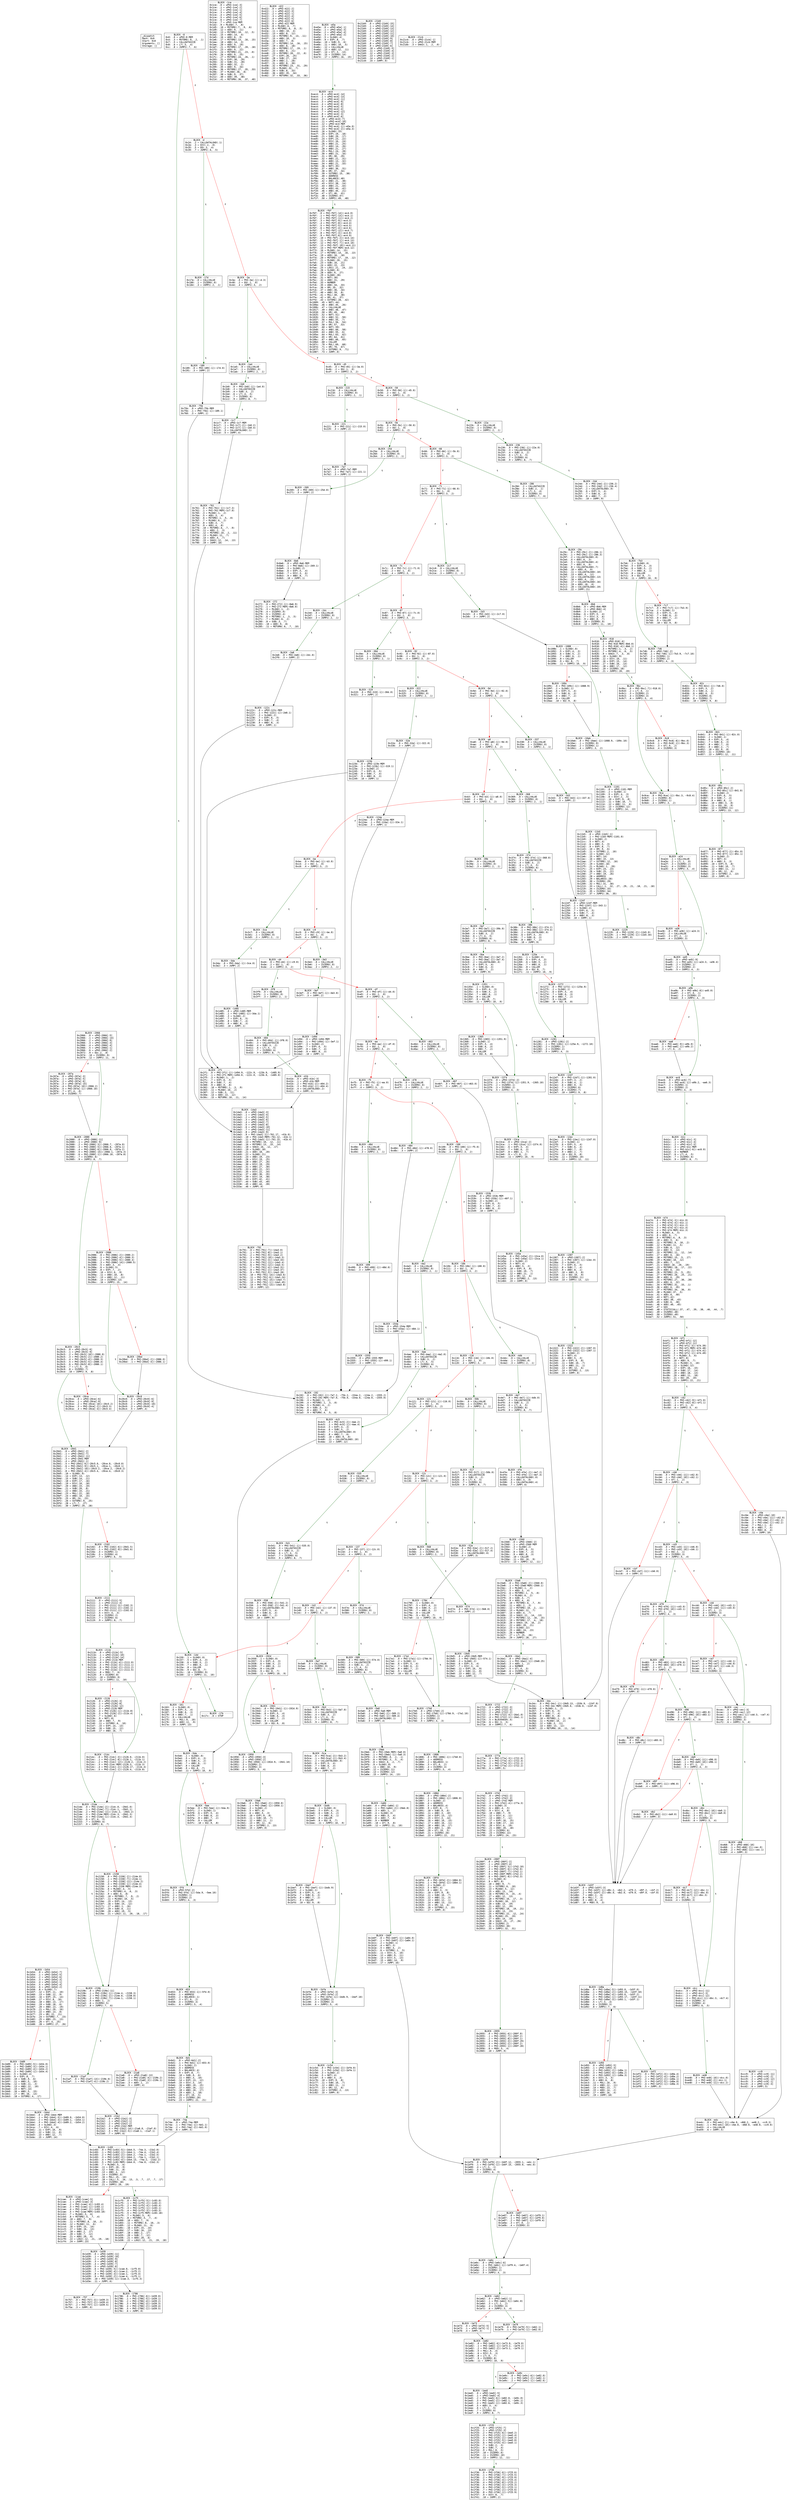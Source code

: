 
digraph G {
graph [fontname = "consolas"];
node  [fontname = "consolas"];
edge  [fontname = "consolas"];
ff [label="{_dispatch\lHash: 0x0\lStart: 0x0\lArguments: []\lStorage: []\l}", shape="record"];
block_0 [label="----- BLOCK ~0 -----\l0x0: .0 = uPHI~0-MEM\l0x4: .3 = MSTORE(.0, .2, .1)\l0x7: .5 = CALLDATASIZE\l0x8: .6 = LT(.5, .4)\l0xc: .8 = JUMPI(.7, .6)\l", shape="record"];
block_d [label="----- BLOCK ~d -----\l0x2d: .2 = CALLDATALOAD(.1)\l0x2e: .3 = DIV(.2, .0)\l0x35: .5 = EQ(.3, .4)\l0x39: .7 = JUMPI(.6, .5)\l", shape="record"];
block_3a [label="----- BLOCK ~3a -----\l0x3a: .0 = PHI~3a[-1](~d.3)\l0x40: .2 = EQ(.1, .0)\l0x44: .4 = JUMPI(.3, .2)\l", shape="record"];
block_45 [label="----- BLOCK ~45 -----\l0x45: .0 = PHI~45[-1](~3a.0)\l0x4b: .2 = EQ(.1, .0)\l0x4f: .4 = JUMPI(.3, .2)\l", shape="record"];
block_50 [label="----- BLOCK ~50 -----\l0x50: .0 = PHI~50[-1](~45.0)\l0x56: .2 = EQ(.1, .0)\l0x5a: .4 = JUMPI(.3, .2)\l", shape="record"];
block_5b [label="----- BLOCK ~5b -----\l0x5b: .0 = PHI~5b[-1](~50.0)\l0x61: .2 = EQ(.1, .0)\l0x65: .4 = JUMPI(.3, .2)\l", shape="record"];
block_66 [label="----- BLOCK ~66 -----\l0x66: .0 = PHI~66[-1](~5b.0)\l0x6c: .2 = EQ(.1, .0)\l0x70: .4 = JUMPI(.3, .2)\l", shape="record"];
block_71 [label="----- BLOCK ~71 -----\l0x71: .0 = PHI~71[-1](~66.0)\l0x77: .2 = EQ(.1, .0)\l0x7b: .4 = JUMPI(.3, .2)\l", shape="record"];
block_7c [label="----- BLOCK ~7c -----\l0x7c: .0 = PHI~7c[-1](~71.0)\l0x82: .2 = EQ(.1, .0)\l0x86: .4 = JUMPI(.3, .2)\l", shape="record"];
block_87 [label="----- BLOCK ~87 -----\l0x87: .0 = PHI~87[-1](~7c.0)\l0x8d: .2 = EQ(.1, .0)\l0x91: .4 = JUMPI(.3, .2)\l", shape="record"];
block_92 [label="----- BLOCK ~92 -----\l0x92: .0 = PHI~92[-1](~87.0)\l0x98: .2 = EQ(.1, .0)\l0x9c: .4 = JUMPI(.3, .2)\l", shape="record"];
block_9d [label="----- BLOCK ~9d -----\l0x9d: .0 = PHI~9d[-1](~92.0)\l0xa3: .2 = EQ(.1, .0)\l0xa7: .4 = JUMPI(.3, .2)\l", shape="record"];
block_a8 [label="----- BLOCK ~a8 -----\l0xa8: .0 = PHI~a8[-1](~9d.0)\l0xae: .2 = EQ(.1, .0)\l0xb2: .4 = JUMPI(.3, .2)\l", shape="record"];
block_b3 [label="----- BLOCK ~b3 -----\l0xb3: .0 = PHI~b3[-1](~a8.0)\l0xb9: .2 = EQ(.1, .0)\l0xbd: .4 = JUMPI(.3, .2)\l", shape="record"];
block_be [label="----- BLOCK ~be -----\l0xbe: .0 = PHI~be[-1](~b3.0)\l0xc4: .2 = EQ(.1, .0)\l0xc8: .4 = JUMPI(.3, .2)\l", shape="record"];
block_c9 [label="----- BLOCK ~c9 -----\l0xc9: .0 = PHI~c9[-1](~be.0)\l0xcf: .2 = EQ(.1, .0)\l0xd3: .4 = JUMPI(.3, .2)\l", shape="record"];
block_d4 [label="----- BLOCK ~d4 -----\l0xd4: .0 = PHI~d4[-1](~c9.0)\l0xda: .2 = EQ(.1, .0)\l0xde: .4 = JUMPI(.3, .2)\l", shape="record"];
block_df [label="----- BLOCK ~df -----\l0xdf: .0 = PHI~df[-1](~d4.0)\l0xe5: .2 = EQ(.1, .0)\l0xe9: .4 = JUMPI(.3, .2)\l", shape="record"];
block_ea [label="----- BLOCK ~ea -----\l0xea: .0 = PHI~ea[-1](~df.0)\l0xf0: .2 = EQ(.1, .0)\l0xf4: .4 = JUMPI(.3, .2)\l", shape="record"];
block_f5 [label="----- BLOCK ~f5 -----\l0xf5: .0 = PHI~f5[-1](~ea.0)\l0xfb: .2 = EQ(.1, .0)\l0xff: .4 = JUMPI(.3, .2)\l", shape="record"];
block_100 [label="----- BLOCK ~100 -----\l0x100: .0 = PHI~100[-1](~f5.0)\l0x106: .2 = EQ(.1, .0)\l0x10a: .4 = JUMPI(.3, .2)\l", shape="record"];
block_10b [label="----- BLOCK ~10b -----\l0x10b: .0 = PHI~10b[-1](~100.0)\l0x111: .2 = EQ(.1, .0)\l0x115: .4 = JUMPI(.3, .2)\l", shape="record"];
block_116 [label="----- BLOCK ~116 -----\l0x116: .0 = PHI~116[-1](~10b.0)\l0x11c: .2 = EQ(.1, .0)\l0x120: .4 = JUMPI(.3, .2)\l", shape="record"];
block_121 [label="----- BLOCK ~121 -----\l0x121: .0 = PHI~121[-1](~116.0)\l0x127: .2 = EQ(.1, .0)\l0x12b: .4 = JUMPI(.3, .2)\l", shape="record"];
block_12c [label="----- BLOCK ~12c -----\l0x12c: .0 = PHI~12c[-1](~121.0)\l0x132: .2 = EQ(.1, .0)\l0x136: .4 = JUMPI(.3, .2)\l", shape="record"];
block_137 [label="----- BLOCK ~137 -----\l0x137: .0 = PHI~137[-1](~12c.0)\l0x13d: .2 = EQ(.1, .0)\l0x141: .4 = JUMPI(.3, .2)\l", shape="record"];
block_142 [label="----- BLOCK ~142 -----\l0x142: .0 = PHI~142[-1](~137.0)\l0x148: .2 = EQ(.1, .0)\l0x14c: .4 = JUMPI(.3, .2)\l", shape="record"];
block_14d [label="----- BLOCK ~14d -----\l0x150: .1 = SLOAD(.0)\l0x157: .5 = EXP(.4, .3)\l0x158: .6 = SUB(.5, .2)\l0x159: .7 = AND(.6, .1)\l0x15a: .8 = CALLER\l0x15b: .9 = EQ(.8, .7)\l0x15c: .10 = ISZERO(.9)\l0x160: .12 = JUMPI(.11, .10)\l", shape="record"];
block_161 [label="----- BLOCK ~161 -----\l0x163: .1 = SLOAD(.0)\l0x16e: .6 = EXP(.5, .4)\l0x16f: .7 = SUB(.6, .3)\l0x170: .8 = AND(.7, .1)\l0x171: .9 = CALLVALUE\l0x175: .11 = MUL(.9, .10)\l0x176: .12 = ADD(.11, .9)\l0x17a: .14 = JUMP(.13)\l", shape="record"];
block_17b [label="----- BLOCK ~17b -----\l0x17c: .0 = STOP\l", shape="record"];
block_17d [label="----- BLOCK ~17d -----\l0x17e: .0 = CALLVALUE\l0x180: .1 = ISZERO(.0)\l0x184: .3 = JUMPI(.2, .1)\l", shape="record"];
block_189 [label="----- BLOCK ~189 -----\l0x189: .0 = PHI~189[-1](~17d.0)\l0x191: .3 = JUMP(.2)\l", shape="record"];
block_192 [label="----- BLOCK ~192 -----\l0x192: .0 = PHI~192[-1](~7a7.2, ~75b.2, ~154a.2, ~124a.2, ~1555.2)\l0x192: .1 = PHI~192-MEM(~7a7.0, ~75b.0, ~154a.0, ~124a.0, ~1555.0)\l0x196: .3 = MLOAD(.1, .2)\l0x199: .4 = MSTORE(.1, .3, .0)\l0x19a: .5 = MLOAD(.4, .2)\l0x19e: .6 = SUB(.3, .5)\l0x1a1: .8 = ADD(.7, .6)\l0x1a3: .9 = RETURN(.4, .5, .8)\l", shape="record"];
block_1a4 [label="----- BLOCK ~1a4 -----\l0x1a5: .0 = CALLVALUE\l0x1a7: .1 = ISZERO(.0)\l0x1ab: .3 = JUMPI(.2, .1)\l", shape="record"];
block_1b0 [label="----- BLOCK ~1b0 -----\l0x1b0: .0 = PHI~1b0[-1](~1a4.0)\l0x1b8: .3 = CALLDATASIZE\l0x1b9: .4 = SUB(.3, .2)\l0x1bd: .6 = LT(.4, .5)\l0x1be: .7 = ISZERO(.6)\l0x1c2: .9 = JUMPI(.8, .7)\l", shape="record"];
block_1c7 [label="----- BLOCK ~1c7 -----\l0x1c7: .0 = uPHI~1c7-MEM\l0x1c7: .1 = PHI~1c7[-2](~1b0.2)\l0x1c7: .2 = PHI~1c7[-1](~1b0.4)\l0x1c9: .3 = CALLDATALOAD(.1)\l0x1cd: .5 = JUMP(.4)\l", shape="record"];
block_1ce [label="----- BLOCK ~1ce -----\l0x1ce: .0 = uPHI~1ce[-3]\l0x1ce: .1 = uPHI~1ce[-2]\l0x1ce: .2 = uPHI~1ce[-1]\l0x1ce: .3 = uPHI~1ce[-4]\l0x1ce: .4 = uPHI~1ce[-5]\l0x1ce: .5 = uPHI~1ce[-6]\l0x1ce: .6 = uPHI~1ce[-7]\l0x1ce: .7 = uPHI~1ce-MEM\l0x1d2: .9 = MLOAD(.7, .8)\l0x1d5: .10 = MSTORE(.7, .9, .6)\l0x1d9: .12 = ADD(.9, .11)\l0x1dd: .13 = MSTORE(.10, .12, .5)\l0x1e2: .15 = AND(.14, .4)\l0x1e5: .16 = ADD(.8, .9)\l0x1e6: .17 = MSTORE(.13, .16, .15)\l0x1ea: .18 = AND(.14, .3)\l0x1ee: .20 = ADD(.9, .19)\l0x1ef: .21 = MSTORE(.17, .20, .18)\l0x1f3: .23 = ADD(.9, .22)\l0x1f4: .24 = MSTORE(.21, .23, .0)\l0x1f8: .26 = ADD(.9, .25)\l0x1fc: .27 = MSTORE(.24, .26, .1)\l0x203: .31 = EXP(.30, .29)\l0x204: .32 = SUB(.31, .28)\l0x205: .33 = AND(.32, .2)\l0x209: .35 = ADD(.9, .34)\l0x20a: .36 = MSTORE(.27, .35, .33)\l0x20b: .37 = MLOAD(.36, .8)\l0x20f: .38 = SUB(.9, .37)\l0x212: .40 = ADD(.39, .38)\l0x214: .41 = RETURN(.36, .37, .40)\l", shape="record"];
block_215 [label="----- BLOCK ~215 -----\l0x216: .0 = CALLVALUE\l0x218: .1 = ISZERO(.0)\l0x21c: .3 = JUMPI(.2, .1)\l", shape="record"];
block_221 [label="----- BLOCK ~221 -----\l0x221: .0 = PHI~221[-1](~215.0)\l0x229: .3 = JUMP(.2)\l", shape="record"];
block_22a [label="----- BLOCK ~22a -----\l0x22b: .0 = CALLVALUE\l0x22d: .1 = ISZERO(.0)\l0x231: .3 = JUMPI(.2, .1)\l", shape="record"];
block_236 [label="----- BLOCK ~236 -----\l0x236: .0 = PHI~236[-1](~22a.0)\l0x23e: .3 = CALLDATASIZE\l0x23f: .4 = SUB(.3, .2)\l0x243: .6 = LT(.4, .5)\l0x244: .7 = ISZERO(.6)\l0x248: .9 = JUMPI(.8, .7)\l", shape="record"];
block_24d [label="----- BLOCK ~24d -----\l0x24d: .0 = PHI~24d[-2](~236.2)\l0x24d: .1 = PHI~24d[-1](~236.4)\l0x24f: .2 = CALLDATALOAD(.0)\l0x256: .6 = EXP(.5, .4)\l0x257: .7 = SUB(.6, .3)\l0x258: .8 = AND(.7, .2)\l0x25c: .10 = JUMP(.9)\l", shape="record"];
block_25d [label="----- BLOCK ~25d -----\l0x25e: .0 = CALLVALUE\l0x260: .1 = ISZERO(.0)\l0x264: .3 = JUMPI(.2, .1)\l", shape="record"];
block_269 [label="----- BLOCK ~269 -----\l0x269: .0 = PHI~269[-1](~25d.0)\l0x271: .3 = JUMP(.2)\l", shape="record"];
block_272 [label="----- BLOCK ~272 -----\l0x272: .0 = PHI~272[-1](~8a6.9)\l0x272: .1 = PHI~272-MEM(~8a6.0)\l0x276: .3 = MLOAD(.1, .2)\l0x278: .4 = ISZERO(.0)\l0x279: .5 = ISZERO(.4)\l0x27b: .6 = MSTORE(.1, .3, .5)\l0x27c: .7 = MLOAD(.6, .2)\l0x280: .8 = SUB(.3, .7)\l0x283: .10 = ADD(.9, .8)\l0x285: .11 = RETURN(.6, .7, .10)\l", shape="record"];
block_286 [label="----- BLOCK ~286 -----\l0x28d: .2 = CALLDATASIZE\l0x28e: .3 = SUB(.2, .1)\l0x292: .5 = LT(.3, .4)\l0x293: .6 = ISZERO(.5)\l0x297: .8 = JUMPI(.7, .6)\l", shape="record"];
block_29c [label="----- BLOCK ~29c -----\l0x29c: .0 = PHI~29c[-2](~286.1)\l0x29c: .1 = PHI~29c[-1](~286.3)\l0x29f: .2 = CALLDATALOAD(.0)\l0x2a4: .4 = ADD(.0, .3)\l0x2a5: .5 = CALLDATALOAD(.4)\l0x2aa: .7 = ADD(.0, .6)\l0x2ab: .8 = CALLDATALOAD(.7)\l0x2b0: .10 = ADD(.0, .9)\l0x2b1: .11 = CALLDATALOAD(.10)\l0x2b6: .13 = ADD(.0, .12)\l0x2b7: .14 = CALLDATALOAD(.13)\l0x2bc: .16 = ADD(.0, .15)\l0x2bd: .17 = CALLDATALOAD(.16)\l0x2c1: .19 = ADD(.18, .0)\l0x2c2: .20 = CALLDATALOAD(.19)\l0x2c6: .22 = JUMP(.21)\l", shape="record"];
block_2c7 [label="----- BLOCK ~2c7 -----\l0x2c8: .0 = CALLVALUE\l0x2ca: .1 = ISZERO(.0)\l0x2ce: .3 = JUMPI(.2, .1)\l", shape="record"];
block_2d3 [label="----- BLOCK ~2d3 -----\l0x2d3: .0 = PHI~2d3[-1](~2c7.0)\l0x2db: .3 = JUMP(.2)\l", shape="record"];
block_2dc [label="----- BLOCK ~2dc -----\l0x2dd: .0 = CALLVALUE\l0x2df: .1 = ISZERO(.0)\l0x2e3: .3 = JUMPI(.2, .1)\l", shape="record"];
block_2e8 [label="----- BLOCK ~2e8 -----\l0x2e8: .0 = PHI~2e8[-1](~2dc.0)\l0x2f0: .3 = JUMP(.2)\l", shape="record"];
block_2f1 [label="----- BLOCK ~2f1 -----\l0x2f1: .0 = PHI~2f1[-1](~1494.9, ~122c.9, ~123b.9, ~1485.9)\l0x2f1: .1 = PHI~2f1-MEM(~1494.0, ~122c.0, ~123b.0, ~1485.0)\l0x2f5: .3 = MLOAD(.1, .2)\l0x2fc: .7 = EXP(.6, .5)\l0x2fd: .8 = SUB(.7, .4)\l0x300: .9 = AND(.0, .8)\l0x302: .10 = MSTORE(.1, .3, .9)\l0x303: .11 = MLOAD(.10, .2)\l0x307: .12 = SUB(.3, .11)\l0x30a: .14 = ADD(.13, .12)\l0x30c: .15 = RETURN(.10, .11, .14)\l", shape="record"];
block_30d [label="----- BLOCK ~30d -----\l0x30e: .0 = CALLVALUE\l0x310: .1 = ISZERO(.0)\l0x314: .3 = JUMPI(.2, .1)\l", shape="record"];
block_319 [label="----- BLOCK ~319 -----\l0x319: .0 = PHI~319[-1](~30d.0)\l0x321: .3 = JUMP(.2)\l", shape="record"];
block_322 [label="----- BLOCK ~322 -----\l0x323: .0 = CALLVALUE\l0x325: .1 = ISZERO(.0)\l0x329: .3 = JUMPI(.2, .1)\l", shape="record"];
block_32e [label="----- BLOCK ~32e -----\l0x32e: .0 = PHI~32e[-1](~322.0)\l0x336: .3 = JUMP(.2)\l", shape="record"];
block_337 [label="----- BLOCK ~337 -----\l0x338: .0 = CALLVALUE\l0x33a: .1 = ISZERO(.0)\l0x33e: .3 = JUMPI(.2, .1)\l", shape="record"];
block_343 [label="----- BLOCK ~343 -----\l0x343: .0 = PHI~343[-1](~337.0)\l0x34b: .3 = JUMP(.2)\l", shape="record"];
block_34c [label="----- BLOCK ~34c -----\l0x34c: .0 = PHI~34c[-1](~19d5.13, ~153b.9, ~124f.9)\l0x34c: .1 = PHI~34c-MEM(~19d5.0, ~153b.0, ~124f.0)\l0x350: .3 = MLOAD(.1, .2)\l0x357: .7 = EXP(.6, .5)\l0x358: .8 = SUB(.7, .4)\l0x35b: .9 = AND(.0, .8)\l0x35d: .10 = MSTORE(.1, .3, .9)\l0x35e: .11 = MLOAD(.10, .2)\l0x362: .12 = SUB(.3, .11)\l0x365: .14 = ADD(.13, .12)\l0x367: .15 = RETURN(.10, .11, .14)\l", shape="record"];
block_368 [label="----- BLOCK ~368 -----\l0x369: .0 = CALLVALUE\l0x36b: .1 = ISZERO(.0)\l0x36f: .3 = JUMPI(.2, .1)\l", shape="record"];
block_374 [label="----- BLOCK ~374 -----\l0x374: .0 = PHI~374[-1](~368.0)\l0x37c: .3 = CALLDATASIZE\l0x37d: .4 = SUB(.3, .2)\l0x381: .6 = LT(.4, .5)\l0x382: .7 = ISZERO(.6)\l0x386: .9 = JUMPI(.8, .7)\l", shape="record"];
block_38b [label="----- BLOCK ~38b -----\l0x38b: .0 = PHI~38b[-2](~374.2)\l0x38b: .1 = PHI~38b[-1](~374.4)\l0x38d: .2 = CALLDATALOAD(.0)\l0x394: .6 = EXP(.5, .4)\l0x395: .7 = SUB(.6, .3)\l0x396: .8 = AND(.7, .2)\l0x39a: .10 = JUMP(.9)\l", shape="record"];
block_39b [label="----- BLOCK ~39b -----\l0x39c: .0 = CALLVALUE\l0x39e: .1 = ISZERO(.0)\l0x3a2: .3 = JUMPI(.2, .1)\l", shape="record"];
block_3a7 [label="----- BLOCK ~3a7 -----\l0x3a7: .0 = PHI~3a7[-1](~39b.0)\l0x3af: .3 = CALLDATASIZE\l0x3b0: .4 = SUB(.3, .2)\l0x3b4: .6 = LT(.4, .5)\l0x3b5: .7 = ISZERO(.6)\l0x3b9: .9 = JUMPI(.8, .7)\l", shape="record"];
block_3be [label="----- BLOCK ~3be -----\l0x3be: .0 = PHI~3be[-2](~3a7.2)\l0x3be: .1 = PHI~3be[-1](~3a7.4)\l0x3c0: .2 = CALLDATALOAD(.0)\l0x3c7: .6 = EXP(.5, .4)\l0x3c8: .7 = SUB(.6, .3)\l0x3c9: .8 = AND(.7, .2)\l0x3cd: .10 = JUMP(.9)\l", shape="record"];
block_3ce [label="----- BLOCK ~3ce -----\l0x3cf: .0 = CALLVALUE\l0x3d1: .1 = ISZERO(.0)\l0x3d5: .3 = JUMPI(.2, .1)\l", shape="record"];
block_3da [label="----- BLOCK ~3da -----\l0x3da: .0 = PHI~3da[-1](~3ce.0)\l0x3e2: .3 = JUMP(.2)\l", shape="record"];
block_3e3 [label="----- BLOCK ~3e3 -----\l0x3e4: .0 = CALLVALUE\l0x3e6: .1 = ISZERO(.0)\l0x3ea: .3 = JUMPI(.2, .1)\l", shape="record"];
block_3ef [label="----- BLOCK ~3ef -----\l0x3ef: .0 = PHI~3ef[-1](~3e3.0)\l0x3f7: .3 = JUMP(.2)\l", shape="record"];
block_3f8 [label="----- BLOCK ~3f8 -----\l0x3f9: .0 = CALLVALUE\l0x3fb: .1 = ISZERO(.0)\l0x3ff: .3 = JUMPI(.2, .1)\l", shape="record"];
block_404 [label="----- BLOCK ~404 -----\l0x404: .0 = PHI~404[-1](~3f8.0)\l0x40c: .3 = CALLDATASIZE\l0x40d: .4 = SUB(.3, .2)\l0x411: .6 = LT(.4, .5)\l0x412: .7 = ISZERO(.6)\l0x416: .9 = JUMPI(.8, .7)\l", shape="record"];
block_41b [label="----- BLOCK ~41b -----\l0x41b: .0 = uPHI~41b[-3]\l0x41b: .1 = uPHI~41b-MEM\l0x41b: .2 = PHI~41b[-2](~404.2)\l0x41b: .3 = PHI~41b[-1](~404.4)\l0x41d: .4 = CALLDATALOAD(.2)\l0x421: .6 = JUMP(.5)\l", shape="record"];
block_422 [label="----- BLOCK ~422 -----\l0x422: .0 = uPHI~422[-2]\l0x422: .1 = uPHI~422[-3]\l0x422: .2 = uPHI~422[-1]\l0x422: .3 = uPHI~422[-4]\l0x422: .4 = uPHI~422[-5]\l0x422: .5 = uPHI~422[-6]\l0x422: .6 = uPHI~422-MEM\l0x426: .8 = MLOAD(.6, .7)\l0x429: .9 = MSTORE(.6, .8, .5)\l0x42e: .11 = AND(.10, .4)\l0x432: .13 = ADD(.8, .12)\l0x433: .14 = MSTORE(.9, .13, .11)\l0x437: .15 = AND(.10, .3)\l0x43a: .16 = ADD(.7, .8)\l0x43b: .17 = MSTORE(.14, .16, .15)\l0x43f: .19 = ADD(.8, .18)\l0x443: .20 = MSTORE(.17, .19, .1)\l0x447: .22 = ADD(.8, .21)\l0x448: .23 = MSTORE(.20, .22, .0)\l0x44f: .27 = EXP(.26, .25)\l0x450: .28 = SUB(.27, .24)\l0x453: .29 = AND(.2, .28)\l0x457: .31 = ADD(.8, .30)\l0x458: .32 = MSTORE(.23, .31, .29)\l0x459: .33 = MLOAD(.32, .7)\l0x45d: .34 = SUB(.8, .33)\l0x460: .36 = ADD(.35, .34)\l0x462: .37 = RETURN(.32, .33, .36)\l", shape="record"];
block_463 [label="----- BLOCK ~463 -----\l0x464: .0 = CALLVALUE\l0x466: .1 = ISZERO(.0)\l0x46a: .3 = JUMPI(.2, .1)\l", shape="record"];
block_46f [label="----- BLOCK ~46f -----\l0x46f: .0 = PHI~46f[-1](~463.0)\l0x477: .3 = JUMP(.2)\l", shape="record"];
block_478 [label="----- BLOCK ~478 -----\l0x479: .0 = CALLVALUE\l0x47b: .1 = ISZERO(.0)\l0x47f: .3 = JUMPI(.2, .1)\l", shape="record"];
block_484 [label="----- BLOCK ~484 -----\l0x484: .0 = PHI~484[-1](~478.0)\l0x48c: .3 = JUMP(.2)\l", shape="record"];
block_48d [label="----- BLOCK ~48d -----\l0x48e: .0 = CALLVALUE\l0x490: .1 = ISZERO(.0)\l0x494: .3 = JUMPI(.2, .1)\l", shape="record"];
block_499 [label="----- BLOCK ~499 -----\l0x499: .0 = PHI~499[-1](~48d.0)\l0x4a1: .3 = JUMP(.2)\l", shape="record"];
block_4a2 [label="----- BLOCK ~4a2 -----\l0x4a3: .0 = CALLVALUE\l0x4a5: .1 = ISZERO(.0)\l0x4a9: .3 = JUMPI(.2, .1)\l", shape="record"];
block_4ae [label="----- BLOCK ~4ae -----\l0x4ae: .0 = PHI~4ae[-1](~4a2.0)\l0x4b6: .3 = CALLDATASIZE\l0x4b7: .4 = SUB(.3, .2)\l0x4bb: .6 = LT(.4, .5)\l0x4bc: .7 = ISZERO(.6)\l0x4c0: .9 = JUMPI(.8, .7)\l", shape="record"];
block_4c5 [label="----- BLOCK ~4c5 -----\l0x4c5: .0 = PHI~4c5[-2](~4ae.2)\l0x4c5: .1 = PHI~4c5[-1](~4ae.4)\l0x4cd: .5 = EXP(.4, .3)\l0x4ce: .6 = SUB(.5, .2)\l0x4d0: .7 = CALLDATALOAD(.0)\l0x4d1: .8 = AND(.7, .6)\l0x4d5: .10 = ADD(.9, .0)\l0x4d6: .11 = CALLDATALOAD(.10)\l0x4da: .13 = JUMP(.12)\l", shape="record"];
block_4db [label="----- BLOCK ~4db -----\l0x4dc: .0 = CALLVALUE\l0x4de: .1 = ISZERO(.0)\l0x4e2: .3 = JUMPI(.2, .1)\l", shape="record"];
block_4e7 [label="----- BLOCK ~4e7 -----\l0x4e7: .0 = PHI~4e7[-1](~4db.0)\l0x4ef: .3 = CALLDATASIZE\l0x4f0: .4 = SUB(.3, .2)\l0x4f4: .6 = LT(.4, .5)\l0x4f5: .7 = ISZERO(.6)\l0x4f9: .9 = JUMPI(.8, .7)\l", shape="record"];
block_4fe [label="----- BLOCK ~4fe -----\l0x4fe: .0 = PHI~4fe[-2](~4e7.2)\l0x4fe: .1 = PHI~4fe[-1](~4e7.4)\l0x501: .2 = CALLDATALOAD(.0)\l0x505: .4 = ADD(.3, .0)\l0x506: .5 = CALLDATALOAD(.4)\l0x50a: .7 = JUMP(.6)\l", shape="record"];
block_50b [label="----- BLOCK ~50b -----\l0x50c: .0 = CALLVALUE\l0x50e: .1 = ISZERO(.0)\l0x512: .3 = JUMPI(.2, .1)\l", shape="record"];
block_517 [label="----- BLOCK ~517 -----\l0x517: .0 = PHI~517[-1](~50b.0)\l0x51f: .3 = CALLDATASIZE\l0x520: .4 = SUB(.3, .2)\l0x524: .6 = LT(.4, .5)\l0x525: .7 = ISZERO(.6)\l0x529: .9 = JUMPI(.8, .7)\l", shape="record"];
block_52e [label="----- BLOCK ~52e -----\l0x52e: .0 = PHI~52e[-2](~517.2)\l0x52e: .1 = PHI~52e[-1](~517.4)\l0x530: .2 = CALLDATALOAD(.0)\l0x534: .4 = JUMP(.3)\l", shape="record"];
block_535 [label="----- BLOCK ~535 -----\l0x536: .0 = CALLVALUE\l0x538: .1 = ISZERO(.0)\l0x53c: .3 = JUMPI(.2, .1)\l", shape="record"];
block_541 [label="----- BLOCK ~541 -----\l0x541: .0 = PHI~541[-1](~535.0)\l0x549: .3 = CALLDATASIZE\l0x54a: .4 = SUB(.3, .2)\l0x54e: .6 = LT(.4, .5)\l0x54f: .7 = ISZERO(.6)\l0x553: .9 = JUMPI(.8, .7)\l", shape="record"];
block_558 [label="----- BLOCK ~558 -----\l0x558: .0 = PHI~558[-2](~541.2)\l0x558: .1 = PHI~558[-1](~541.4)\l0x55a: .2 = CALLDATALOAD(.0)\l0x561: .6 = EXP(.5, .4)\l0x562: .7 = SUB(.6, .3)\l0x563: .8 = AND(.7, .2)\l0x567: .10 = JUMP(.9)\l", shape="record"];
block_568 [label="----- BLOCK ~568 -----\l0x569: .0 = CALLVALUE\l0x56b: .1 = ISZERO(.0)\l0x56f: .3 = JUMPI(.2, .1)\l", shape="record"];
block_574 [label="----- BLOCK ~574 -----\l0x574: .0 = PHI~574[-1](~568.0)\l0x57c: .3 = JUMP(.2)\l", shape="record"];
block_57d [label="----- BLOCK ~57d -----\l0x57e: .0 = CALLVALUE\l0x580: .1 = ISZERO(.0)\l0x584: .3 = JUMPI(.2, .1)\l", shape="record"];
block_589 [label="----- BLOCK ~589 -----\l0x589: .0 = PHI~589[-1](~57d.0)\l0x591: .3 = CALLDATASIZE\l0x592: .4 = SUB(.3, .2)\l0x596: .6 = LT(.4, .5)\l0x597: .7 = ISZERO(.6)\l0x59b: .9 = JUMPI(.8, .7)\l", shape="record"];
block_5a0 [label="----- BLOCK ~5a0 -----\l0x5a0: .0 = uPHI~5a0-MEM\l0x5a0: .1 = PHI~5a0[-2](~589.2)\l0x5a0: .2 = PHI~5a0[-1](~589.4)\l0x5a2: .3 = CALLDATALOAD(.1)\l0x5a6: .5 = JUMP(.4)\l", shape="record"];
block_5a7 [label="----- BLOCK ~5a7 -----\l0x5a8: .0 = CALLVALUE\l0x5aa: .1 = ISZERO(.0)\l0x5ae: .3 = JUMPI(.2, .1)\l", shape="record"];
block_5b3 [label="----- BLOCK ~5b3 -----\l0x5b3: .0 = PHI~5b3[-1](~5a7.0)\l0x5bb: .3 = CALLDATASIZE\l0x5bc: .4 = SUB(.3, .2)\l0x5c0: .6 = LT(.4, .5)\l0x5c1: .7 = ISZERO(.6)\l0x5c5: .9 = JUMPI(.8, .7)\l", shape="record"];
block_5ca [label="----- BLOCK ~5ca -----\l0x5ca: .0 = PHI~5ca[-2](~5b3.2)\l0x5ca: .1 = PHI~5ca[-1](~5b3.4)\l0x5cc: .2 = CALLDATALOAD(.0)\l0x5d3: .6 = EXP(.5, .4)\l0x5d4: .7 = SUB(.6, .3)\l0x5d5: .8 = AND(.7, .2)\l0x5d9: .10 = JUMP(.9)\l", shape="record"];
block_5da [label="----- BLOCK ~5da -----\l0x5dd: .1 = SLOAD(.0)\l0x5e4: .5 = EXP(.4, .3)\l0x5e5: .6 = SUB(.5, .2)\l0x5e6: .7 = AND(.6, .1)\l0x5e7: .8 = CALLER\l0x5e8: .9 = EQ(.8, .7)\l0x5ed: .11 = JUMPI(.10, .9)\l", shape="record"];
block_5ee [label="----- BLOCK ~5ee -----\l0x5ee: .0 = PHI~5ee[-1](~5da.9)\l0x5f1: .2 = SLOAD(.1)\l0x5f8: .6 = EXP(.5, .4)\l0x5f9: .7 = SUB(.6, .3)\l0x5fa: .8 = AND(.7, .2)\l0x5fb: .9 = CALLER\l0x5fc: .10 = EQ(.9, .8)\l", shape="record"];
block_5fd [label="----- BLOCK ~5fd -----\l0x5fd: .0 = uPHI~5fd[-2]\l0x5fd: .1 = PHI~5fd[-1](~5da.9, ~5ee.10)\l0x5fe: .2 = ISZERO(.1)\l0x5ff: .3 = ISZERO(.2)\l0x603: .5 = JUMPI(.4, .3)\l", shape="record"];
block_653 [label="----- BLOCK ~653 -----\l0x653: .0 = PHI~653[-1](~5fd.0)\l0x654: .1 = ADDRESS\l0x655: .2 = BALANCE(.1)\l0x657: .3 = GT(.0, .2)\l0x658: .4 = ISZERO(.3)\l0x65c: .6 = JUMPI(.5, .4)\l", shape="record"];
block_6d1 [label="----- BLOCK ~6d1 -----\l0x6d1: .0 = uPHI~6d1[-2]\l0x6d1: .1 = PHI~6d1[-1](~653.0)\l0x6d4: .3 = SLOAD(.2)\l0x6d5: .4 = ADDRESS\l0x6d6: .5 = BALANCE(.4)\l0x6dd: .9 = EXP(.8, .7)\l0x6de: .10 = SUB(.9, .6)\l0x6e1: .11 = AND(.3, .10)\l0x6e6: .14 = EXP(.13, .12)\l0x6e9: .15 = DIV(.3, .14)\l0x6eb: .16 = AND(.10, .15)\l0x6ef: .17 = ADD(.16, .11)\l0x6f2: .18 = AND(.10, .17)\l0x6f4: .19 = ADD(.1, .18)\l0x6f5: .20 = GT(.19, .5)\l0x6f6: .21 = ISZERO(.20)\l0x6fa: .23 = JUMPI(.22, .21)\l", shape="record"];
block_74a [label="----- BLOCK ~74a -----\l0x74a: .0 = uPHI~74a-MEM\l0x74a: .1 = PHI~74a[-1](~6d1.1)\l0x74a: .2 = PHI~74a[-2](~6d1.0)\l0x756: .6 = JUMP(.5)\l", shape="record"];
block_757 [label="----- BLOCK ~757 -----\l0x757: .0 = PHI~757[-3](~1d39.3)\l0x757: .1 = PHI~757[-2](~1d39.4)\l0x757: .2 = PHI~757[-1](~1d39.5)\l0x75a: .3 = JUMP(.0)\l", shape="record"];
block_75b [label="----- BLOCK ~75b -----\l0x75b: .0 = uPHI~75b-MEM\l0x75b: .1 = PHI~75b[-1](~189.1)\l0x760: .3 = JUMP(.1)\l", shape="record"];
block_761 [label="----- BLOCK ~761 -----\l0x761: .0 = PHI~761[-1](~1c7.3)\l0x761: .1 = PHI~761-MEM(~1c7.0)\l0x765: .3 = MLOAD(.1, .2)\l0x76a: .5 = ADD(.3, .4)\l0x76d: .6 = MSTORE(.1, .5, .0)\l0x76f: .7 = MLOAD(.6, .2)\l0x772: .8 = SUB(.3, .7)\l0x774: .9 = ADD(.4, .8)\l0x776: .10 = MSTORE(.6, .7, .9)\l0x779: .11 = ADD(.2, .3)\l0x77c: .12 = MSTORE(.10, .2, .11)\l0x77e: .13 = MLOAD(.12, .7)\l0x780: .14 = ADD(.4, .7)\l0x781: .15 = SHA3(.12, .14, .13)\l0x790: .19 = JUMP(.18)\l", shape="record"];
block_791 [label="----- BLOCK ~791 -----\l0x791: .0 = PHI~791[-7](~14a3.0)\l0x791: .1 = PHI~791[-8](~14a3.1)\l0x791: .2 = PHI~791[-9](~14a3.2)\l0x791: .3 = PHI~791[-10](~14a3.3)\l0x791: .4 = PHI~791[-3](~14a3.33)\l0x791: .5 = PHI~791[-11](~14a3.4)\l0x791: .6 = PHI~791[-12](~14a3.5)\l0x791: .7 = PHI~791[-4](~14a3.31)\l0x791: .8 = PHI~791[-2](~14a3.37)\l0x791: .9 = PHI~791[-5](~14a3.28)\l0x791: .10 = PHI~791[-14](~14a3.6)\l0x791: .11 = PHI~791[-6](~14a3.24)\l0x791: .12 = PHI~791[-15](~14a3.7)\l0x791: .13 = PHI~791[-1](~14a3.45)\l0x791: .14 = PHI~791[-13](~14a3.8)\l0x7a6: .15 = JUMP(.12)\l", shape="record"];
block_7a7 [label="----- BLOCK ~7a7 -----\l0x7a7: .0 = uPHI~7a7-MEM\l0x7a7: .1 = PHI~7a7[-1](~221.1)\l0x7b2: .3 = JUMP(.1)\l", shape="record"];
block_7b3 [label="----- BLOCK ~7b3 -----\l0x7b6: .1 = SLOAD(.0)\l0x7bd: .5 = EXP(.4, .3)\l0x7be: .6 = SUB(.5, .2)\l0x7bf: .7 = AND(.6, .1)\l0x7c0: .8 = CALLER\l0x7c1: .9 = EQ(.8, .7)\l0x7c6: .11 = JUMPI(.10, .9)\l", shape="record"];
block_7c7 [label="----- BLOCK ~7c7 -----\l0x7c7: .0 = PHI~7c7[-1](~7b3.9)\l0x7ca: .2 = SLOAD(.1)\l0x7d1: .6 = EXP(.5, .4)\l0x7d2: .7 = SUB(.6, .3)\l0x7d3: .8 = AND(.7, .2)\l0x7d4: .9 = CALLER\l0x7d5: .10 = EQ(.9, .8)\l", shape="record"];
block_7d6 [label="----- BLOCK ~7d6 -----\l0x7d6: .0 = uPHI~7d6[-2]\l0x7d6: .1 = PHI~7d6[-1](~7b3.9, ~7c7.10)\l0x7d7: .2 = ISZERO(.1)\l0x7d8: .3 = ISZERO(.2)\l0x7dc: .5 = JUMPI(.4, .3)\l", shape="record"];
block_82c [label="----- BLOCK ~82c -----\l0x82c: .0 = PHI~82c[-1](~7d6.0)\l0x833: .4 = EXP(.3, .2)\l0x834: .5 = SUB(.4, .1)\l0x836: .6 = AND(.0, .5)\l0x837: .7 = ISZERO(.6)\l0x838: .8 = ISZERO(.7)\l0x83c: .10 = JUMPI(.9, .8)\l", shape="record"];
block_841 [label="----- BLOCK ~841 -----\l0x841: .0 = PHI~841[-1](~82c.0)\l0x844: .2 = SLOAD(.1)\l0x84b: .6 = EXP(.5, .4)\l0x84c: .7 = SUB(.6, .3)\l0x84f: .8 = AND(.7, .0)\l0x851: .9 = AND(.2, .7)\l0x852: .10 = EQ(.9, .8)\l0x853: .11 = ISZERO(.10)\l0x857: .13 = JUMPI(.12, .11)\l", shape="record"];
block_85c [label="----- BLOCK ~85c -----\l0x85c: .0 = uPHI~85c[-2]\l0x85c: .1 = PHI~85c[-1](~841.0)\l0x85f: .3 = SLOAD(.2)\l0x866: .7 = EXP(.6, .5)\l0x867: .8 = SUB(.7, .4)\l0x86a: .9 = AND(.8, .1)\l0x86c: .10 = AND(.3, .8)\l0x86d: .11 = EQ(.10, .9)\l0x86e: .12 = ISZERO(.11)\l0x872: .14 = JUMPI(.13, .12)\l", shape="record"];
block_877 [label="----- BLOCK ~877 -----\l0x877: .0 = PHI~877[-2](~85c.0)\l0x877: .1 = PHI~877[-1](~85c.1)\l0x87b: .3 = SLOAD(.2)\l0x891: .5 = NOT(.4)\l0x892: .6 = AND(.5, .3)\l0x899: .10 = EXP(.9, .8)\l0x89a: .11 = SUB(.10, .7)\l0x89e: .12 = AND(.11, .1)\l0x8a2: .13 = OR(.12, .6)\l0x8a4: .14 = SSTORE(.2, .13)\l0x8a5: .15 = JUMP(.0)\l", shape="record"];
block_8a6 [label="----- BLOCK ~8a6 -----\l0x8a6: .0 = uPHI~8a6-MEM\l0x8a6: .1 = PHI~8a6[-1](~269.1)\l0x8a9: .3 = SLOAD(.2)\l0x8ae: .6 = EXP(.5, .4)\l0x8b0: .7 = DIV(.3, .6)\l0x8b3: .9 = AND(.8, .7)\l0x8b5: .10 = JUMP(.1)\l", shape="record"];
block_8b6 [label="----- BLOCK ~8b6 -----\l0x8b6: .0 = uPHI~8b6-MEM\l0x8b6: .1 = uPHI~8b6[-4]\l0x8b9: .3 = SLOAD(.2)\l0x8be: .6 = EXP(.5, .4)\l0x8c0: .7 = DIV(.3, .6)\l0x8c3: .9 = AND(.8, .7)\l0x8c4: .10 = ISZERO(.9)\l0x8c8: .12 = JUMPI(.11, .10)\l", shape="record"];
block_918 [label="----- BLOCK ~918 -----\l0x918: .0 = uPHI~918[-6]\l0x918: .1 = PHI~918-MEM(~8b6.0)\l0x918: .2 = PHI~918[-4](~8b6.1)\l0x91d: .4 = MSTORE(.1, .3, .2)\l0x922: .7 = MSTORE(.4, .6, .5)\l0x926: .9 = SHA3(.7, .3, .8)\l0x928: .10 = SLOAD(.9)\l0x938: .12 = DIV(.10, .11)\l0x93f: .16 = EXP(.15, .14)\l0x940: .17 = SUB(.16, .13)\l0x941: .18 = AND(.17, .12)\l0x942: .19 = ISZERO(.18)\l0x946: .21 = JUMPI(.20, .19)\l", shape="record"];
block_9bc [label="----- BLOCK ~9bc -----\l0x9bc: .0 = PHI~9bc[-7](~918.0)\l0x9c0: .2 = LT(.0, .1)\l0x9c1: .3 = ISZERO(.2)\l0x9c3: .4 = ISZERO(.3)\l0x9c7: .6 = JUMPI(.5, .4)\l", shape="record"];
block_9c8 [label="----- BLOCK ~9c8 -----\l0x9c8: .0 = PHI~9c8[-8](~9bc.0)\l0x9c8: .1 = PHI~9c8[-1](~9bc.3)\l0x9cc: .3 = GT(.0, .2)\l0x9cd: .4 = ISZERO(.3)\l", shape="record"];
block_9ce [label="----- BLOCK ~9ce -----\l0x9ce: .0 = PHI~9ce[-1](~9bc.3, ~9c8.4)\l0x9cf: .1 = ISZERO(.0)\l0x9d0: .2 = ISZERO(.1)\l0x9d4: .4 = JUMPI(.3, .2)\l", shape="record"];
block_a24 [label="----- BLOCK ~a24 -----\l0xa2d: .1 = CALLVALUE\l0xa2e: .2 = LT(.1, .0)\l0xa2f: .3 = ISZERO(.2)\l0xa31: .4 = ISZERO(.3)\l0xa35: .6 = JUMPI(.5, .4)\l", shape="record"];
block_a36 [label="----- BLOCK ~a36 -----\l0xa36: .0 = PHI~a36[-1](~a24.3)\l0xa42: .2 = CALLVALUE\l0xa43: .3 = GT(.2, .1)\l0xa44: .4 = ISZERO(.3)\l", shape="record"];
block_a45 [label="----- BLOCK ~a45 -----\l0xa45: .0 = uPHI~a45[-9]\l0xa45: .1 = PHI~a45[-1](~a24.3, ~a36.4)\l0xa46: .2 = ISZERO(.1)\l0xa47: .3 = ISZERO(.2)\l0xa4b: .5 = JUMPI(.4, .3)\l", shape="record"];
block_a9b [label="----- BLOCK ~a9b -----\l0xa9b: .0 = PHI~a9b[-8](~a45.0)\l0xa9f: .2 = GT(.0, .1)\l0xaa1: .3 = ISZERO(.2)\l0xaa5: .5 = JUMPI(.4, .3)\l", shape="record"];
block_aa6 [label="----- BLOCK ~aa6 -----\l0xaa6: .0 = PHI~aa6[-9](~a9b.0)\l0xaa6: .1 = PHI~aa6[-1](~a9b.2)\l0xac5: .3 = LT(.0, .2)\l", shape="record"];
block_ac6 [label="----- BLOCK ~ac6 -----\l0xac6: .0 = uPHI~ac6[-7]\l0xac6: .1 = PHI~ac6[-1](~a9b.2, ~aa6.3)\l0xac7: .2 = ISZERO(.1)\l0xac8: .3 = ISZERO(.2)\l0xacc: .5 = JUMPI(.4, .3)\l", shape="record"];
block_b1c [label="----- BLOCK ~b1c -----\l0xb1c: .0 = uPHI~b1c[-3]\l0xb1c: .1 = uPHI~b1c[-4]\l0xb1c: .2 = uPHI~b1c[-5]\l0xb1c: .3 = uPHI~b1c-MEM\l0xb1c: .4 = PHI~b1c[-6](~ac6.0)\l0xb1d: .5 = NUMBER\l0xb1f: .6 = LT(.4, .5)\l0xb20: .7 = ISZERO(.6)\l0xb24: .9 = JUMPI(.8, .7)\l", shape="record"];
block_b74 [label="----- BLOCK ~b74 -----\l0xb74: .0 = PHI~b74[-3](~b1c.0)\l0xb74: .1 = PHI~b74[-4](~b1c.1)\l0xb74: .2 = PHI~b74[-5](~b1c.2)\l0xb74: .3 = PHI~b74[-6](~b1c.4)\l0xb74: .4 = PHI~b74-MEM(~b1c.3)\l0xb78: .6 = MLOAD(.4, .5)\l0xb7d: .8 = ADD(.6, .7)\l0xb80: .9 = MSTORE(.4, .8, .3)\l0xb83: .10 = ADD(.5, .6)\l0xb86: .11 = MSTORE(.9, .10, .2)\l0xb88: .12 = MLOAD(.11, .5)\l0xb8b: .13 = SUB(.6, .12)\l0xb8d: .14 = ADD(.5, .13)\l0xb8f: .15 = MSTORE(.11, .12, .14)\l0xb93: .17 = ADD(.6, .16)\l0xb96: .18 = MSTORE(.15, .5, .17)\l0xb98: .19 = MLOAD(.18, .12)\l0xb9b: .20 = ADD(.7, .12)\l0xb9f: .21 = SHA3(.18, .20, .19)\l0xba4: .23 = MSTORE(.18, .17, .22)\l0xba8: .25 = ADD(.6, .24)\l0xbab: .26 = MSTORE(.23, .5, .25)\l0xbae: .27 = MSTORE(.26, .25, .21)\l0xbb4: .30 = ADD(.6, .29)\l0xbb5: .31 = MSTORE(.27, .30, .28)\l0xbb9: .33 = ADD(.6, .32)\l0xbbc: .34 = MSTORE(.31, .33, .1)\l0xbc0: .36 = ADD(.6, .35)\l0xbc3: .37 = MSTORE(.34, .36, .0)\l0xbc5: .38 = MLOAD(.37, .5)\l0xbce: .41 = ADD(.6, .40)\l0xbd3: .43 = NOT(.42)\l0xbd5: .44 = ADD(.38, .43)\l0xbd9: .45 = SUB(.6, .38)\l0xbdc: .46 = ADD(.40, .45)\l0xbdf: .47 = GAS\l0xbe0: .48 = STATICCALL(.37, .47, .39, .38, .46, .44, .7)\l0xbe1: .49 = ISZERO(.48)\l0xbe3: .50 = ISZERO(.49)\l0xbe7: .52 = JUMPI(.51, .50)\l", shape="record"];
block_bf1 [label="----- BLOCK ~bf1 -----\l0xbf1: .0 = uPHI~bf1[-12]\l0xbf1: .1 = uPHI~bf1[-11]\l0xbf1: .2 = PHI~bf1[-3](~b74.39)\l0xbf1: .3 = PHI~bf1-MEM(~b74.48)\l0xbf1: .4 = PHI~bf1[-2](~b74.41)\l0xbf1: .5 = PHI~bf1[-1](~b74.49)\l0xbf6: .7 = MLOAD(.3, .6)\l0xbf9: .9 = NOT(.8)\l0xbfa: .10 = ADD(.9, .7)\l0xbfb: .11 = MLOAD(.3, .10)\l0xbfe: .13 = SLOAD(.12)\l0xc05: .17 = EXP(.16, .15)\l0xc06: .18 = SUB(.17, .14)\l0xc09: .19 = AND(.18, .13)\l0xc0b: .20 = AND(.11, .18)\l0xc0c: .21 = EQ(.20, .19)\l0xc12: .23 = JUMPI(.22, .21)\l", shape="record"];
block_c62 [label="----- BLOCK ~c62 -----\l0xc62: .0 = PHI~c62[-9](~bf1.0)\l0xc62: .1 = PHI~c62[-8](~bf1.1)\l0xc69: .4 = GT(.1, .3)\l0xc6d: .6 = JUMPI(.5, .4)\l", shape="record"];
block_c6e [label="----- BLOCK ~c6e -----\l0xc6e: .0 = uPHI~c6e[-10]\l0xc6e: .1 = PHI~c6e[-11](~c62.0)\l0xc6e: .2 = PHI~c6e[-2](~c62.2)\l0xc6e: .3 = PHI~c6e[-1](~c62.2)\l0xcae: .7 = MUL(.1, .6)\l0xcaf: .8 = AND(.7, .5)\l0xcb0: .9 = MOD(.8, .4)\l0xcb5: .11 = JUMP(.10)\l", shape="record"];
block_cb6 [label="----- BLOCK ~cb6 -----\l0xcb6: .0 = PHI~cb6[-11](~c62.0)\l0xcb6: .1 = PHI~cb6[-10](~c62.1)\l0xcba: .3 = GT(.1, .2)\l0xcbe: .5 = JUMPI(.4, .3)\l", shape="record"];
block_cbf [label="----- BLOCK ~cbf -----\l0xcbf: .0 = PHI~cbf[-11](~cb6.0)\l0xcc8: .4 = JUMP(.3)\l", shape="record"];
block_cc9 [label="----- BLOCK ~cc9 -----\l0xcc9: .0 = uPHI~cc9[-11]\l0xcc9: .1 = uPHI~cc9[-2]\l0xcc9: .2 = uPHI~cc9[-12]\l0xcc9: .3 = uPHI~cc9[-1]\l0xcc9: .4 = uPHI~cc9[-3]\l0xcd2: .6 = JUMP(.5)\l", shape="record"];
block_cd3 [label="----- BLOCK ~cd3 -----\l0xcd3: .0 = PHI~cd3[-11](~cb6.0)\l0xcd3: .1 = PHI~cd3[-10](~cb6.1)\l0xcd7: .3 = EQ(.2, .1)\l0xcd8: .4 = ISZERO(.3)\l0xcdc: .6 = JUMPI(.5, .4)\l", shape="record"];
block_cdd [label="----- BLOCK ~cdd -----\l0xcdd: .0 = PHI~cdd[-10](~cd3.1)\l0xcdd: .1 = PHI~cdd[-11](~cd3.0)\l0xce0: .3 = GT(.1, .2)\l0xce2: .4 = ISZERO(.3)\l0xce6: .6 = JUMPI(.5, .4)\l", shape="record"];
block_ce7 [label="----- BLOCK ~ce7 -----\l0xce7: .0 = PHI~ce7[-12](~cdd.1)\l0xce7: .1 = PHI~ce7[-11](~cdd.0)\l0xce7: .2 = PHI~ce7[-1](~cdd.3)\l0xcea: .3 = GT(.0, .1)\l0xceb: .4 = ISZERO(.3)\l", shape="record"];
block_cec [label="----- BLOCK ~cec -----\l0xcec: .0 = uPHI~cec[-3]\l0xcec: .1 = uPHI~cec[-12]\l0xcec: .2 = PHI~cec[-1](~cdd.3, ~ce7.4)\l0xced: .3 = ISZERO(.2)\l0xcee: .4 = ISZERO(.3)\l0xcf2: .6 = JUMPI(.5, .4)\l", shape="record"];
block_d68 [label="----- BLOCK ~d68 -----\l0xd68: .0 = uPHI~d68[-10]\l0xd68: .1 = PHI~d68[-2](~cec.0)\l0xd68: .2 = PHI~d68[-11](~cec.1)\l0xd6f: .4 = JUMP(.3)\l", shape="record"];
block_d70 [label="----- BLOCK ~d70 -----\l0xd70: .0 = PHI~d70[-11](~cd3.0)\l0xd70: .1 = PHI~d70[-10](~cd3.1)\l0xd74: .3 = GT(.1, .2)\l0xd78: .5 = JUMPI(.4, .3)\l", shape="record"];
block_d79 [label="----- BLOCK ~d79 -----\l0xd79: .0 = PHI~d79[-11](~d70.0)\l0xd82: .4 = JUMP(.3)\l", shape="record"];
block_d83 [label="----- BLOCK ~d83 -----\l0xd83: .0 = PHI~d83[-11](~d70.0)\l0xd83: .1 = PHI~d83[-10](~d70.1)\l0xd87: .3 = GT(.1, .2)\l0xd8b: .5 = JUMPI(.4, .3)\l", shape="record"];
block_d8c [label="----- BLOCK ~d8c -----\l0xd8c: .0 = PHI~d8c[-11](~d83.0)\l0xd95: .4 = JUMP(.3)\l", shape="record"];
block_d96 [label="----- BLOCK ~d96 -----\l0xd96: .0 = PHI~d96[-11](~d83.0)\l0xd96: .1 = PHI~d96[-10](~d83.1)\l0xd9a: .3 = GT(.1, .2)\l0xd9e: .5 = JUMPI(.4, .3)\l", shape="record"];
block_d9f [label="----- BLOCK ~d9f -----\l0xd9f: .0 = PHI~d9f[-11](~d96.0)\l0xda8: .4 = JUMP(.3)\l", shape="record"];
block_da9 [label="----- BLOCK ~da9 -----\l0xda9: .0 = PHI~da9[-11](~d96.0)\l0xda9: .1 = PHI~da9[-10](~d96.1)\l0xdad: .3 = GT(.1, .2)\l0xdb1: .5 = JUMPI(.4, .3)\l", shape="record"];
block_db2 [label="----- BLOCK ~db2 -----\l0xdb2: .0 = PHI~db2[-11](~da9.0)\l0xdbb: .4 = JUMP(.3)\l", shape="record"];
block_dbc [label="----- BLOCK ~dbc -----\l0xdbc: .0 = PHI~dbc[-10](~da9.1)\l0xdbc: .1 = PHI~dbc[-11](~da9.0)\l0xdc0: .3 = GT(.1, .2)\l0xdc2: .4 = ISZERO(.3)\l0xdc6: .6 = JUMPI(.5, .4)\l", shape="record"];
block_dc7 [label="----- BLOCK ~dc7 -----\l0xdc7: .0 = PHI~dc7[-12](~dbc.1)\l0xdc7: .1 = PHI~dc7[-11](~dbc.0)\l0xdc7: .2 = PHI~dc7[-1](~dbc.3)\l0xdca: .3 = GT(.0, .1)\l0xdcb: .4 = ISZERO(.3)\l", shape="record"];
block_dcc [label="----- BLOCK ~dcc -----\l0xdcc: .0 = uPHI~dcc[-11]\l0xdcc: .1 = uPHI~dcc[-3]\l0xdcc: .2 = uPHI~dcc[-12]\l0xdcc: .3 = PHI~dcc[-1](~dbc.3, ~dc7.4)\l0xdcd: .4 = ISZERO(.3)\l0xdce: .5 = ISZERO(.4)\l0xdd2: .7 = JUMPI(.6, .5)\l", shape="record"];
block_e48 [label="----- BLOCK ~e48 -----\l0xe48: .0 = PHI~e48[-10](~dcc.0)\l0xe48: .1 = PHI~e48[-2](~dcc.1)\l0xe48: .2 = PHI~e48[-11](~dcc.2)\l", shape="record"];
block_e4c [label="----- BLOCK ~e4c -----\l0xe4c: .0 = PHI~e4c[-2](~c6e.9, ~d68.2, ~e48.2, ~cc9.3)\l0xe4c: .1 = PHI~e4c[-10](~c6e.0, ~d68.0, ~e48.0, ~cc9.0)\l0xe53: .4 = CALLVALUE\l0xe59: .6 = JUMP(.5)\l", shape="record"];
block_e5a [label="----- BLOCK ~e5a -----\l0xe5a: .0 = uPHI~e5a[-1]\l0xe5a: .1 = uPHI~e5a[-3]\l0xe5a: .2 = uPHI~e5a[-4]\l0xe5a: .3 = uPHI~e5a[-2]\l0xe5d: .5 = SLOAD(.4)\l0xe69: .9 = EXP(.8, .7)\l0xe6a: .10 = SUB(.9, .6)\l0xe6b: .11 = AND(.10, .5)\l0xe6c: .12 = CALLVALUE\l0xe6d: .13 = ADD(.12, .11)\l0xe6f: .14 = GT(.3, .13)\l0xe70: .15 = ISZERO(.14)\l0xe74: .17 = JUMPI(.16, .15)\l", shape="record"];
block_ec4 [label="----- BLOCK ~ec4 -----\l0xec4: .0 = uPHI~ec4[-14]\l0xec4: .1 = uPHI~ec4[-13]\l0xec4: .2 = uPHI~ec4[-11]\l0xec4: .3 = uPHI~ec4[-9]\l0xec4: .4 = uPHI~ec4[-8]\l0xec4: .5 = uPHI~ec4[-5]\l0xec4: .6 = uPHI~ec4[-4]\l0xec4: .7 = uPHI~ec4[-12]\l0xec4: .8 = uPHI~ec4[-3]\l0xec4: .9 = uPHI~ec4[-6]\l0xec4: .10 = uPHI~ec4[-7]\l0xec4: .11 = uPHI~ec4[-10]\l0xec4: .12 = uPHI~ec4-MEM\l0xec4: .13 = PHI~ec4[-1](~e5a.0)\l0xec4: .14 = PHI~ec4[-2](~e5a.3)\l0xec8: .16 = SLOAD(.15)\l0xecf: .20 = EXP(.19, .18)\l0xed0: .21 = SUB(.20, .17)\l0xed5: .24 = EXP(.23, .22)\l0xed8: .25 = DIV(.16, .24)\l0xeda: .26 = AND(.21, .25)\l0xedc: .27 = ADD(.14, .26)\l0xede: .28 = AND(.21, .27)\l0xee0: .29 = MUL(.24, .28)\l0xee3: .30 = AND(.21, .16)\l0xee7: .31 = OR(.30, .29)\l0xeea: .32 = AND(.21, .31)\l0xeec: .33 = ADD(.13, .32)\l0xeee: .34 = AND(.21, .33)\l0xf00: .36 = NOT(.35)\l0xf04: .37 = AND(.36, .31)\l0xf05: .38 = OR(.37, .34)\l0xf09: .39 = SSTORE(.15, .38)\l0xf0a: .40 = ADDRESS\l0xf0b: .41 = BALANCE(.40)\l0xf0e: .42 = AND(.21, .38)\l0xf12: .43 = DIV(.38, .24)\l0xf14: .44 = AND(.21, .43)\l0xf18: .45 = ADD(.44, .42)\l0xf19: .46 = AND(.45, .21)\l0xf1a: .47 = GT(.46, .41)\l0xf1b: .48 = ISZERO(.47)\l0xf1f: .50 = JUMPI(.49, .48)\l", shape="record"];
block_f6f [label="----- BLOCK ~f6f -----\l0xf6f: .0 = PHI~f6f[-14](~ec4.0)\l0xf6f: .1 = PHI~f6f[-13](~ec4.1)\l0xf6f: .2 = PHI~f6f[-11](~ec4.2)\l0xf6f: .3 = PHI~f6f[-9](~ec4.3)\l0xf6f: .4 = PHI~f6f[-8](~ec4.4)\l0xf6f: .5 = PHI~f6f[-5](~ec4.5)\l0xf6f: .6 = PHI~f6f[-4](~ec4.6)\l0xf6f: .7 = PHI~f6f[-12](~ec4.7)\l0xf6f: .8 = PHI~f6f[-3](~ec4.8)\l0xf6f: .9 = PHI~f6f[-6](~ec4.9)\l0xf6f: .10 = PHI~f6f[-2](~ec4.14)\l0xf6f: .11 = PHI~f6f[-1](~ec4.13)\l0xf6f: .12 = PHI~f6f[-7](~ec4.10)\l0xf6f: .13 = PHI~f6f[-10](~ec4.11)\l0xf6f: .14 = PHI~f6f-MEM(~ec4.12)\l0xf73: .16 = MLOAD(.14, .15)\l0xf76: .17 = MSTORE(.14, .16, .13)\l0xf7a: .19 = ADD(.16, .18)\l0xf7d: .20 = MSTORE(.17, .19, .12)\l0xf7f: .21 = MLOAD(.20, .15)\l0xfa5: .23 = SUB(.16, .21)\l0xfa8: .24 = ADD(.15, .23)\l0xfaa: .25 = LOG1(.21, .24, .22)\l0xfae: .26 = SLOAD(.9)\l0xfb2: .28 = ADD(.9, .27)\l0xfb4: .29 = SLOAD(.28)\l0xfbb: .31 = NOT(.30)\l0xfbc: .32 = AND(.31, .29)\l0xfbd: .33 = NUMBER\l0xfc6: .35 = AND(.34, .33)\l0xfca: .36 = OR(.35, .32)\l0xfcb: .37 = AND(.36, .34)\l0xff2: .40 = AND(.39, .8)\l0xff6: .41 = MUL(.40, .38)\l0xffa: .42 = OR(.41, .37)\l0xffd: .43 = SSTORE(.28, .42)\l0x1009: .45 = NOT(.44)\l0x100a: .46 = AND(.45, .26)\l0x100b: .47 = CALLVALUE\l0x1017: .49 = AND(.48, .47)\l0x1018: .50 = OR(.49, .46)\l0x1025: .52 = NOT(.51)\l0x1026: .53 = AND(.52, .50)\l0x1037: .56 = AND(.55, .7)\l0x1038: .57 = MUL(.56, .54)\l0x1039: .58 = OR(.57, .53)\l0x1047: .60 = NOT(.59)\l0x1048: .61 = AND(.60, .58)\l0x1059: .63 = AND(.55, .6)\l0x105a: .64 = MUL(.63, .62)\l0x105e: .65 = OR(.64, .61)\l0x106c: .67 = AND(.66, .65)\l0x106d: .68 = CALLER\l0x107c: .70 = MUL(.69, .68)\l0x107d: .71 = OR(.70, .67)\l0x107f: .72 = SSTORE(.9, .71)\l0x1087: .73 = JUMP(.0)\l", shape="record"];
block_1088 [label="----- BLOCK ~1088 -----\l0x108b: .1 = SLOAD(.0)\l0x1092: .5 = EXP(.4, .3)\l0x1093: .6 = SUB(.5, .2)\l0x1094: .7 = AND(.6, .1)\l0x1095: .8 = CALLER\l0x1096: .9 = EQ(.8, .7)\l0x109b: .11 = JUMPI(.10, .9)\l", shape="record"];
block_109c [label="----- BLOCK ~109c -----\l0x109c: .0 = PHI~109c[-1](~1088.9)\l0x109f: .2 = SLOAD(.1)\l0x10a6: .6 = EXP(.5, .4)\l0x10a7: .7 = SUB(.6, .3)\l0x10a8: .8 = AND(.7, .2)\l0x10a9: .9 = CALLER\l0x10aa: .10 = EQ(.9, .8)\l", shape="record"];
block_10ab [label="----- BLOCK ~10ab -----\l0x10ab: .0 = PHI~10ab[-1](~1088.9, ~109c.10)\l0x10ac: .1 = ISZERO(.0)\l0x10ad: .2 = ISZERO(.1)\l0x10b1: .4 = JUMPI(.3, .2)\l", shape="record"];
block_1101 [label="----- BLOCK ~1101 -----\l0x1101: .0 = uPHI~1101-MEM\l0x1104: .2 = SLOAD(.1)\l0x1109: .5 = EXP(.4, .3)\l0x110b: .6 = DIV(.2, .5)\l0x1112: .10 = EXP(.9, .8)\l0x1113: .11 = SUB(.10, .7)\l0x1114: .12 = AND(.11, .6)\l0x1115: .13 = ISZERO(.12)\l0x1119: .15 = JUMPI(.14, .13)\l", shape="record"];
block_11b5 [label="----- BLOCK ~11b5 -----\l0x11b5: .0 = uPHI~11b5[-1]\l0x11b5: .1 = PHI~11b5-MEM(~1101.0)\l0x11b9: .3 = SLOAD(.2)\l0x11cc: .5 = NOT(.4)\l0x11cd: .6 = AND(.5, .3)\l0x11d2: .9 = EXP(.8, .7)\l0x11d3: .10 = OR(.9, .6)\l0x11d5: .11 = SSTORE(.2, .10)\l0x11d9: .13 = SLOAD(.12)\l0x11eb: .15 = NOT(.14)\l0x11ec: .16 = AND(.15, .13)\l0x11ee: .17 = SSTORE(.12, .16)\l0x11f2: .19 = SLOAD(.18)\l0x11f5: .21 = MLOAD(.1, .20)\l0x11fc: .25 = EXP(.24, .23)\l0x11fd: .26 = SUB(.25, .22)\l0x1200: .27 = AND(.19, .26)\l0x1202: .28 = ADDRESS\l0x1203: .29 = BALANCE(.28)\l0x1205: .30 = ISZERO(.29)\l0x1209: .32 = MUL(.31, .30)\l0x1213: .33 = CALL(.1, .32, .27, .29, .21, .18, .21, .18)\l0x1219: .34 = ISZERO(.33)\l0x121b: .35 = ISZERO(.34)\l0x121f: .37 = JUMPI(.36, .35)\l", shape="record"];
block_1229 [label="----- BLOCK ~1229 -----\l0x1229: .0 = PHI~1229[-2](~11b5.0)\l0x1229: .1 = PHI~1229[-1](~11b5.34)\l0x122b: .2 = JUMP(.0)\l", shape="record"];
block_122c [label="----- BLOCK ~122c -----\l0x122c: .0 = uPHI~122c-MEM\l0x122c: .1 = PHI~122c[-1](~2e8.1)\l0x122f: .3 = SLOAD(.2)\l0x1236: .7 = EXP(.6, .5)\l0x1237: .8 = SUB(.7, .4)\l0x1238: .9 = AND(.8, .3)\l0x123a: .10 = JUMP(.1)\l", shape="record"];
block_123b [label="----- BLOCK ~123b -----\l0x123b: .0 = uPHI~123b-MEM\l0x123b: .1 = PHI~123b[-1](~319.1)\l0x123e: .3 = SLOAD(.2)\l0x1245: .7 = EXP(.6, .5)\l0x1246: .8 = SUB(.7, .4)\l0x1247: .9 = AND(.8, .3)\l0x1249: .10 = JUMP(.1)\l", shape="record"];
block_124a [label="----- BLOCK ~124a -----\l0x124a: .0 = uPHI~124a-MEM\l0x124a: .1 = PHI~124a[-1](~32e.1)\l0x124e: .3 = JUMP(.1)\l", shape="record"];
block_124f [label="----- BLOCK ~124f -----\l0x124f: .0 = uPHI~124f-MEM\l0x124f: .1 = PHI~124f[-1](~343.1)\l0x1252: .3 = SLOAD(.2)\l0x1259: .7 = EXP(.6, .5)\l0x125a: .8 = SUB(.7, .4)\l0x125b: .9 = AND(.8, .3)\l0x125d: .10 = JUMP(.1)\l", shape="record"];
block_125e [label="----- BLOCK ~125e -----\l0x1261: .1 = SLOAD(.0)\l0x1268: .5 = EXP(.4, .3)\l0x1269: .6 = SUB(.5, .2)\l0x126a: .7 = AND(.6, .1)\l0x126b: .8 = CALLER\l0x126c: .9 = EQ(.8, .7)\l0x1271: .11 = JUMPI(.10, .9)\l", shape="record"];
block_1272 [label="----- BLOCK ~1272 -----\l0x1272: .0 = PHI~1272[-1](~125e.9)\l0x1275: .2 = SLOAD(.1)\l0x127c: .6 = EXP(.5, .4)\l0x127d: .7 = SUB(.6, .3)\l0x127e: .8 = AND(.7, .2)\l0x127f: .9 = CALLER\l0x1280: .10 = EQ(.9, .8)\l", shape="record"];
block_1281 [label="----- BLOCK ~1281 -----\l0x1281: .0 = uPHI~1281[-2]\l0x1281: .1 = PHI~1281[-1](~125e.9, ~1272.10)\l0x1282: .2 = ISZERO(.1)\l0x1283: .3 = ISZERO(.2)\l0x1287: .5 = JUMPI(.4, .3)\l", shape="record"];
block_12d7 [label="----- BLOCK ~12d7 -----\l0x12d7: .0 = PHI~12d7[-1](~1281.0)\l0x12de: .4 = EXP(.3, .2)\l0x12df: .5 = SUB(.4, .1)\l0x12e1: .6 = AND(.0, .5)\l0x12e2: .7 = ISZERO(.6)\l0x12e3: .8 = ISZERO(.7)\l0x12e7: .10 = JUMPI(.9, .8)\l", shape="record"];
block_12ec [label="----- BLOCK ~12ec -----\l0x12ec: .0 = PHI~12ec[-1](~12d7.0)\l0x12ef: .2 = SLOAD(.1)\l0x12f6: .6 = EXP(.5, .4)\l0x12f7: .7 = SUB(.6, .3)\l0x12fa: .8 = AND(.7, .0)\l0x12fc: .9 = AND(.2, .7)\l0x12fd: .10 = EQ(.9, .8)\l0x12fe: .11 = ISZERO(.10)\l0x1302: .13 = JUMPI(.12, .11)\l", shape="record"];
block_1307 [label="----- BLOCK ~1307 -----\l0x1307: .0 = uPHI~1307[-2]\l0x1307: .1 = PHI~1307[-1](~12ec.0)\l0x130a: .3 = SLOAD(.2)\l0x1311: .7 = EXP(.6, .5)\l0x1312: .8 = SUB(.7, .4)\l0x1315: .9 = AND(.8, .1)\l0x1317: .10 = AND(.3, .8)\l0x1318: .11 = EQ(.10, .9)\l0x1319: .12 = ISZERO(.11)\l0x131d: .14 = JUMPI(.13, .12)\l", shape="record"];
block_1322 [label="----- BLOCK ~1322 -----\l0x1322: .0 = PHI~1322[-2](~1307.0)\l0x1322: .1 = PHI~1322[-1](~1307.1)\l0x1326: .3 = SLOAD(.2)\l0x133c: .5 = NOT(.4)\l0x133d: .6 = AND(.5, .3)\l0x1344: .10 = EXP(.9, .8)\l0x1345: .11 = SUB(.10, .7)\l0x1349: .12 = AND(.11, .1)\l0x134d: .13 = OR(.12, .6)\l0x134f: .14 = SSTORE(.2, .13)\l0x1350: .15 = JUMP(.0)\l", shape="record"];
block_1351 [label="----- BLOCK ~1351 -----\l0x1354: .1 = SLOAD(.0)\l0x135b: .5 = EXP(.4, .3)\l0x135c: .6 = SUB(.5, .2)\l0x135d: .7 = AND(.6, .1)\l0x135e: .8 = CALLER\l0x135f: .9 = EQ(.8, .7)\l0x1364: .11 = JUMPI(.10, .9)\l", shape="record"];
block_1365 [label="----- BLOCK ~1365 -----\l0x1365: .0 = PHI~1365[-1](~1351.9)\l0x1368: .2 = SLOAD(.1)\l0x136f: .6 = EXP(.5, .4)\l0x1370: .7 = SUB(.6, .3)\l0x1371: .8 = AND(.7, .2)\l0x1372: .9 = CALLER\l0x1373: .10 = EQ(.9, .8)\l", shape="record"];
block_1374 [label="----- BLOCK ~1374 -----\l0x1374: .0 = uPHI~1374[-2]\l0x1374: .1 = PHI~1374[-1](~1351.9, ~1365.10)\l0x1375: .2 = ISZERO(.1)\l0x1376: .3 = ISZERO(.2)\l0x137a: .5 = JUMPI(.4, .3)\l", shape="record"];
block_13ca [label="----- BLOCK ~13ca -----\l0x13ca: .0 = uPHI~13ca[-2]\l0x13ca: .1 = PHI~13ca[-1](~1374.0)\l0x13dc: .6 = EXP(.5, .4)\l0x13dd: .7 = SUB(.6, .3)\l0x13df: .8 = AND(.1, .7)\l0x13e0: .9 = LT(.8, .2)\l0x13e4: .11 = JUMPI(.10, .9)\l", shape="record"];
block_145a [label="----- BLOCK ~145a -----\l0x145a: .0 = PHI~145a[-2](~13ca.0)\l0x145a: .1 = PHI~145a[-1](~13ca.1)\l0x145e: .3 = SLOAD(.2)\l0x1470: .5 = NOT(.4)\l0x1471: .6 = AND(.5, .3)\l0x1478: .10 = EXP(.9, .8)\l0x1479: .11 = SUB(.10, .7)\l0x147d: .12 = AND(.11, .1)\l0x1481: .13 = OR(.12, .6)\l0x1483: .14 = SSTORE(.2, .13)\l0x1484: .15 = JUMP(.0)\l", shape="record"];
block_1485 [label="----- BLOCK ~1485 -----\l0x1485: .0 = uPHI~1485-MEM\l0x1485: .1 = PHI~1485[-1](~3da.1)\l0x1488: .3 = SLOAD(.2)\l0x148f: .7 = EXP(.6, .5)\l0x1490: .8 = SUB(.7, .4)\l0x1491: .9 = AND(.8, .3)\l0x1493: .10 = JUMP(.1)\l", shape="record"];
block_1494 [label="----- BLOCK ~1494 -----\l0x1494: .0 = uPHI~1494-MEM\l0x1494: .1 = PHI~1494[-1](~3ef.1)\l0x1497: .3 = SLOAD(.2)\l0x149e: .7 = EXP(.6, .5)\l0x149f: .8 = SUB(.7, .4)\l0x14a0: .9 = AND(.8, .3)\l0x14a2: .10 = JUMP(.1)\l", shape="record"];
block_14a3 [label="----- BLOCK ~14a3 -----\l0x14a3: .0 = uPHI~14a3[-3]\l0x14a3: .1 = uPHI~14a3[-4]\l0x14a3: .2 = uPHI~14a3[-5]\l0x14a3: .3 = uPHI~14a3[-6]\l0x14a3: .4 = uPHI~14a3[-7]\l0x14a3: .5 = uPHI~14a3[-8]\l0x14a3: .6 = uPHI~14a3[-10]\l0x14a3: .7 = uPHI~14a3[-11]\l0x14a3: .8 = uPHI~14a3[-9]\l0x14a3: .9 = PHI~14a3[-2](~761.17, ~41b.0)\l0x14a3: .10 = PHI~14a3-MEM(~761.12, ~41b.1)\l0x14a3: .11 = PHI~14a3[-1](~761.15, ~41b.4)\l0x14a8: .13 = MSTORE(.10, .12, .11)\l0x14ad: .16 = MSTORE(.13, .15, .14)\l0x14b1: .18 = SHA3(.16, .12, .17)\l0x14b3: .19 = SLOAD(.18)\l0x14b8: .21 = ADD(.18, .20)\l0x14b9: .22 = SLOAD(.21)\l0x14c6: .24 = AND(.19, .23)\l0x14d5: .26 = DIV(.19, .25)\l0x14da: .28 = AND(.27, .26)\l0x14ea: .30 = DIV(.19, .29)\l0x14ed: .31 = AND(.27, .30)\l0x14f6: .33 = AND(.22, .32)\l0x1501: .35 = DIV(.22, .34)\l0x151e: .37 = AND(.36, .35)\l0x152f: .39 = DIV(.19, .38)\l0x1536: .43 = EXP(.42, .41)\l0x1537: .44 = SUB(.43, .40)\l0x1538: .45 = AND(.44, .39)\l0x153a: .46 = JUMP(.9)\l", shape="record"];
block_153b [label="----- BLOCK ~153b -----\l0x153b: .0 = uPHI~153b-MEM\l0x153b: .1 = PHI~153b[-1](~46f.1)\l0x153e: .3 = SLOAD(.2)\l0x1545: .7 = EXP(.6, .5)\l0x1546: .8 = SUB(.7, .4)\l0x1547: .9 = AND(.8, .3)\l0x1549: .10 = JUMP(.1)\l", shape="record"];
block_154a [label="----- BLOCK ~154a -----\l0x154a: .0 = uPHI~154a-MEM\l0x154a: .1 = PHI~154a[-1](~484.1)\l0x1554: .3 = JUMP(.1)\l", shape="record"];
block_1555 [label="----- BLOCK ~1555 -----\l0x1555: .0 = uPHI~1555-MEM\l0x1555: .1 = PHI~1555[-1](~499.1)\l0x155f: .3 = JUMP(.1)\l", shape="record"];
block_1560 [label="----- BLOCK ~1560 -----\l0x1560: .0 = uPHI~1560[-2]\l0x1560: .1 = uPHI~1560-MEM\l0x1563: .3 = SLOAD(.2)\l0x156a: .7 = EXP(.6, .5)\l0x156b: .8 = SUB(.7, .4)\l0x156c: .9 = AND(.8, .3)\l0x156d: .10 = CALLER\l0x156e: .11 = EQ(.10, .9)\l0x1572: .13 = JUMPI(.12, .11)\l", shape="record"];
block_15e8 [label="----- BLOCK ~15e8 -----\l0x15e8: .0 = PHI~15e8[-2](~1560.0)\l0x15e8: .1 = PHI~15e8-MEM(~1560.1)\l0x15ec: .3 = MLOAD(.1, .2)\l0x15f1: .5 = ADD(.3, .4)\l0x15f4: .6 = MSTORE(.1, .5, .0)\l0x15f6: .7 = MLOAD(.6, .2)\l0x15f9: .8 = SUB(.3, .7)\l0x15fb: .9 = ADD(.4, .8)\l0x15fd: .10 = MSTORE(.6, .7, .9)\l0x1600: .11 = ADD(.2, .3)\l0x1602: .12 = MSTORE(.10, .2, .11)\l0x1604: .13 = MLOAD(.12, .7)\l0x1607: .14 = ADD(.4, .7)\l0x160b: .15 = SHA3(.12, .14, .13)\l0x1610: .17 = MSTORE(.12, .16, .15)\l0x1615: .19 = MSTORE(.17, .4, .18)\l0x1618: .20 = SHA3(.19, .16, .2)\l0x161c: .22 = ADD(.20, .21)\l0x161d: .23 = SLOAD(.22)\l0x1624: .25 = AND(.24, .23)\l0x1625: .26 = NUMBER\l0x1627: .27 = LT(.25, .26)\l0x162b: .29 = JUMPI(.28, .27)\l", shape="record"];
block_16a1 [label="----- BLOCK ~16a1 -----\l0x16a1: .0 = uPHI~16a1[-4]\l0x16a1: .1 = PHI~16a1[-1](~15e8.25)\l0x16a5: .3 = ADD(.1, .2)\l0x16a6: .4 = NUMBER\l0x16a7: .5 = GT(.4, .3)\l0x16a8: .6 = ISZERO(.5)\l0x16ac: .8 = JUMPI(.7, .6)\l", shape="record"];
block_1722 [label="----- BLOCK ~1722 -----\l0x1722: .0 = uPHI~1722[-3]\l0x1722: .1 = uPHI~1722[-5]\l0x1722: .2 = uPHI~1722[-2]\l0x1722: .3 = PHI~1722[-4](~16a1.0)\l0x1722: .4 = PHI~1722[-1](~16a1.1)\l0x1724: .5 = BLOCKHASH(.4)\l0x1726: .6 = EQ(.3, .5)\l0x172a: .8 = JUMPI(.7, .6)\l", shape="record"];
block_177a [label="----- BLOCK ~177a -----\l0x177a: .0 = PHI~177a[-3](~1722.0)\l0x177a: .1 = PHI~177a[-4](~1722.3)\l0x177a: .2 = PHI~177a[-5](~1722.1)\l0x177a: .3 = PHI~177a[-2](~1722.2)\l0x1785: .6 = JUMP(.5)\l", shape="record"];
block_1786 [label="----- BLOCK ~1786 -----\l0x1786: .0 = PHI~1786[-6](~1d39.0)\l0x1786: .1 = PHI~1786[-5](~1d39.1)\l0x1786: .2 = PHI~1786[-4](~1d39.2)\l0x1786: .3 = PHI~1786[-3](~1d39.3)\l0x1786: .4 = PHI~1786[-2](~1d39.4)\l0x1786: .5 = PHI~1786[-1](~1d39.5)\l0x178c: .6 = JUMP(.0)\l", shape="record"];
block_178d [label="----- BLOCK ~178d -----\l0x1790: .1 = SLOAD(.0)\l0x1797: .5 = EXP(.4, .3)\l0x1798: .6 = SUB(.5, .2)\l0x1799: .7 = AND(.6, .1)\l0x179a: .8 = CALLER\l0x179b: .9 = EQ(.8, .7)\l0x17a0: .11 = JUMPI(.10, .9)\l", shape="record"];
block_17a1 [label="----- BLOCK ~17a1 -----\l0x17a1: .0 = PHI~17a1[-1](~178d.9)\l0x17a4: .2 = SLOAD(.1)\l0x17ab: .6 = EXP(.5, .4)\l0x17ac: .7 = SUB(.6, .3)\l0x17ad: .8 = AND(.7, .2)\l0x17ae: .9 = CALLER\l0x17af: .10 = EQ(.9, .8)\l", shape="record"];
block_17b0 [label="----- BLOCK ~17b0 -----\l0x17b0: .0 = uPHI~17b0[-2]\l0x17b0: .1 = PHI~17b0[-1](~178d.9, ~17a1.10)\l0x17b1: .2 = ISZERO(.1)\l0x17b2: .3 = ISZERO(.2)\l0x17b6: .5 = JUMPI(.4, .3)\l", shape="record"];
block_1806 [label="----- BLOCK ~1806 -----\l0x1806: .0 = PHI~1806[-1](~17b0.0)\l0x1807: .1 = ADDRESS\l0x1808: .2 = BALANCE(.1)\l0x180a: .3 = GT(.0, .2)\l0x180b: .4 = ISZERO(.3)\l0x180f: .6 = JUMPI(.5, .4)\l", shape="record"];
block_1884 [label="----- BLOCK ~1884 -----\l0x1884: .0 = uPHI~1884[-2]\l0x1884: .1 = PHI~1884[-1](~1806.0)\l0x1887: .3 = SLOAD(.2)\l0x1888: .4 = ADDRESS\l0x1889: .5 = BALANCE(.4)\l0x1890: .9 = EXP(.8, .7)\l0x1891: .10 = SUB(.9, .6)\l0x1894: .11 = AND(.3, .10)\l0x1899: .14 = EXP(.13, .12)\l0x189c: .15 = DIV(.3, .14)\l0x189e: .16 = AND(.10, .15)\l0x18a2: .17 = ADD(.16, .11)\l0x18a5: .18 = AND(.10, .17)\l0x18a7: .19 = ADD(.1, .18)\l0x18a8: .20 = GT(.19, .5)\l0x18a9: .21 = ISZERO(.20)\l0x18ad: .23 = JUMPI(.22, .21)\l", shape="record"];
block_18fd [label="----- BLOCK ~18fd -----\l0x18fd: .0 = PHI~18fd[-2](~1884.0)\l0x18fd: .1 = PHI~18fd[-1](~1884.1)\l0x1901: .3 = SLOAD(.2)\l0x1913: .5 = NOT(.4)\l0x1915: .6 = AND(.3, .5)\l0x191c: .10 = EXP(.9, .8)\l0x191d: .11 = SUB(.10, .7)\l0x1920: .12 = AND(.11, .3)\l0x1924: .13 = ADD(.12, .1)\l0x1925: .14 = AND(.13, .11)\l0x1929: .15 = OR(.14, .6)\l0x192b: .16 = SSTORE(.2, .15)\l0x192c: .17 = JUMP(.0)\l", shape="record"];
block_192d [label="----- BLOCK ~192d -----\l0x1930: .1 = SLOAD(.0)\l0x1937: .5 = EXP(.4, .3)\l0x1938: .6 = SUB(.5, .2)\l0x1939: .7 = AND(.6, .1)\l0x193a: .8 = CALLER\l0x193b: .9 = EQ(.8, .7)\l0x1940: .11 = JUMPI(.10, .9)\l", shape="record"];
block_1941 [label="----- BLOCK ~1941 -----\l0x1941: .0 = PHI~1941[-1](~192d.9)\l0x1944: .2 = SLOAD(.1)\l0x194b: .6 = EXP(.5, .4)\l0x194c: .7 = SUB(.6, .3)\l0x194d: .8 = AND(.7, .2)\l0x194e: .9 = CALLER\l0x194f: .10 = EQ(.9, .8)\l", shape="record"];
block_1950 [label="----- BLOCK ~1950 -----\l0x1950: .0 = uPHI~1950[-3]\l0x1950: .1 = uPHI~1950[-2]\l0x1950: .2 = PHI~1950[-1](~192d.9, ~1941.10)\l0x1951: .3 = ISZERO(.2)\l0x1952: .4 = ISZERO(.3)\l0x1956: .6 = JUMPI(.5, .4)\l", shape="record"];
block_19a6 [label="----- BLOCK ~19a6 -----\l0x19a6: .0 = PHI~19a6[-2](~1950.0)\l0x19a6: .1 = PHI~19a6[-1](~1950.1)\l0x19aa: .3 = SLOAD(.2)\l0x19c0: .5 = NOT(.4)\l0x19c1: .6 = AND(.5, .3)\l0x19c8: .10 = EXP(.9, .8)\l0x19c9: .11 = SUB(.10, .7)\l0x19cd: .12 = AND(.11, .1)\l0x19d1: .13 = OR(.12, .6)\l0x19d3: .14 = SSTORE(.2, .13)\l0x19d4: .15 = JUMP(.0)\l", shape="record"];
block_19d5 [label="----- BLOCK ~19d5 -----\l0x19d5: .0 = uPHI~19d5-MEM\l0x19d5: .1 = PHI~19d5[-1](~574.1)\l0x19d8: .3 = SLOAD(.2)\l0x19dd: .6 = EXP(.5, .4)\l0x19df: .7 = DIV(.3, .6)\l0x19e6: .11 = EXP(.10, .9)\l0x19e7: .12 = SUB(.11, .8)\l0x19e8: .13 = AND(.12, .7)\l0x19ea: .14 = JUMP(.1)\l", shape="record"];
block_19eb [label="----- BLOCK ~19eb -----\l0x19eb: .0 = PHI~19eb-MEM(~5a0.0)\l0x19eb: .1 = PHI~19eb[-1](~5a0.3)\l0x19f0: .3 = MSTORE(.0, .2, .1)\l0x19f5: .6 = MSTORE(.3, .5, .4)\l0x19f9: .8 = SHA3(.6, .2, .7)\l0x19fb: .9 = SLOAD(.8)\l0x1a07: .11 = AND(.10, .9)\l0x1a09: .12 = ISZERO(.11)\l0x1a0a: .13 = ISZERO(.12)\l0x1a0e: .15 = JUMPI(.14, .13)\l", shape="record"];
block_1a84 [label="----- BLOCK ~1a84 -----\l0x1a84: .0 = uPHI~1a84[-1]\l0x1a84: .1 = PHI~1a84[-2](~19eb.8)\l0x1a88: .3 = ADD(.1, .2)\l0x1a89: .4 = SLOAD(.3)\l0x1a90: .6 = AND(.5, .4)\l0x1a93: .8 = ADD(.7, .6)\l0x1a94: .9 = NUMBER\l0x1a95: .10 = GT(.9, .8)\l0x1a99: .12 = JUMPI(.11, .10)\l", shape="record"];
block_1b0f [label="----- BLOCK ~1b0f -----\l0x1b0f: .0 = PHI~1b0f[-1](~1a84.0)\l0x1b0f: .1 = PHI~1b0f[-2](~1a84.1)\l0x1b11: .2 = SLOAD(.1)\l0x1b1d: .4 = NOT(.3)\l0x1b1e: .5 = AND(.4, .2)\l0x1b21: .6 = SSTORE(.1, .5)\l0x1b3c: .11 = DIV(.5, .10)\l0x1b3e: .12 = AND(.9, .11)\l0x1b4e: .14 = DIV(.5, .13)\l0x1b4f: .15 = AND(.14, .9)\l0x1b53: .17 = JUMP(.16)\l", shape="record"];
block_1b54 [label="----- BLOCK ~1b54 -----\l0x1b54: .0 = uPHI~1b54[-7]\l0x1b54: .1 = uPHI~1b54[-5]\l0x1b54: .2 = uPHI~1b54[-6]\l0x1b54: .3 = uPHI~1b54[-3]\l0x1b54: .4 = uPHI~1b54[-1]\l0x1b54: .5 = uPHI~1b54[-4]\l0x1b54: .6 = uPHI~1b54[-2]\l0x1b58: .8 = SLOAD(.7)\l0x1b5f: .12 = EXP(.11, .10)\l0x1b60: .13 = SUB(.12, .9)\l0x1b65: .16 = EXP(.15, .14)\l0x1b68: .17 = DIV(.8, .16)\l0x1b6a: .18 = AND(.13, .17)\l0x1b6d: .19 = SUB(.18, .6)\l0x1b6f: .20 = AND(.13, .19)\l0x1b70: .21 = MUL(.20, .16)\l0x1b73: .22 = AND(.13, .8)\l0x1b77: .23 = OR(.22, .21)\l0x1b7b: .24 = SSTORE(.7, .23)\l0x1b82: .25 = AND(.23, .13)\l0x1b84: .26 = GT(.4, .25)\l0x1b88: .28 = JUMPI(.27, .26)\l", shape="record"];
block_1b89 [label="----- BLOCK ~1b89 -----\l0x1b89: .0 = PHI~1b89[-5](~1b54.0)\l0x1b89: .1 = PHI~1b89[-3](~1b54.1)\l0x1b89: .2 = PHI~1b89[-4](~1b54.2)\l0x1b89: .3 = PHI~1b89[-1](~1b54.4)\l0x1b8c: .5 = SLOAD(.4)\l0x1b93: .9 = EXP(.8, .7)\l0x1b94: .10 = SUB(.9, .6)\l0x1b97: .11 = AND(.5, .10)\l0x1b9a: .12 = SUB(.11, .3)\l0x1b9b: .13 = AND(.12, .10)\l0x1bad: .15 = NOT(.14)\l0x1bb0: .16 = AND(.5, .15)\l0x1bb1: .17 = OR(.16, .13)\l0x1bb3: .18 = SSTORE(.4, .17)\l", shape="record"];
block_1bb4 [label="----- BLOCK ~1bb4 -----\l0x1bb4: .0 = uPHI~1bb4-MEM\l0x1bb4: .1 = PHI~1bb4[-5](~1b89.0, ~1b54.0)\l0x1bb4: .2 = PHI~1bb4[-3](~1b89.1, ~1b54.1)\l0x1bb4: .3 = PHI~1bb4[-4](~1b89.2, ~1b54.2)\l0x1bb6: .4 = SLOAD(.3)\l0x1bca: .7 = DIV(.4, .6)\l0x1bd1: .11 = EXP(.10, .9)\l0x1bd2: .12 = SUB(.11, .8)\l0x1bd3: .13 = AND(.12, .7)\l0x1bda: .15 = JUMP(.14)\l", shape="record"];
block_1bdb [label="----- BLOCK ~1bdb -----\l0x1bde: .1 = SLOAD(.0)\l0x1be5: .5 = EXP(.4, .3)\l0x1be6: .6 = SUB(.5, .2)\l0x1be7: .7 = AND(.6, .1)\l0x1be8: .8 = CALLER\l0x1be9: .9 = EQ(.8, .7)\l0x1bee: .11 = JUMPI(.10, .9)\l", shape="record"];
block_1bef [label="----- BLOCK ~1bef -----\l0x1bef: .0 = PHI~1bef[-1](~1bdb.9)\l0x1bf2: .2 = SLOAD(.1)\l0x1bf9: .6 = EXP(.5, .4)\l0x1bfa: .7 = SUB(.6, .3)\l0x1bfb: .8 = AND(.7, .2)\l0x1bfc: .9 = CALLER\l0x1bfd: .10 = EQ(.9, .8)\l", shape="record"];
block_1bfe [label="----- BLOCK ~1bfe -----\l0x1bfe: .0 = uPHI~1bfe[-3]\l0x1bfe: .1 = uPHI~1bfe[-2]\l0x1bfe: .2 = PHI~1bfe[-1](~1bdb.9, ~1bef.10)\l0x1bff: .3 = ISZERO(.2)\l0x1c00: .4 = ISZERO(.3)\l0x1c04: .6 = JUMPI(.5, .4)\l", shape="record"];
block_1c54 [label="----- BLOCK ~1c54 -----\l0x1c54: .0 = PHI~1c54[-2](~1bfe.0)\l0x1c54: .1 = PHI~1c54[-1](~1bfe.1)\l0x1c58: .3 = SLOAD(.2)\l0x1c6e: .5 = NOT(.4)\l0x1c6f: .6 = AND(.5, .3)\l0x1c76: .10 = EXP(.9, .8)\l0x1c77: .11 = SUB(.10, .7)\l0x1c7b: .12 = AND(.11, .1)\l0x1c7f: .13 = OR(.12, .6)\l0x1c81: .14 = SSTORE(.2, .13)\l0x1c82: .15 = JUMP(.0)\l", shape="record"];
block_1c83 [label="----- BLOCK ~1c83 -----\l0x1c83: .0 = PHI~1c83[-5](~1bb4.5, ~74a.3, ~21b2.0)\l0x1c83: .1 = PHI~1c83[-1](~1bb4.1, ~74a.4, ~21b2.4)\l0x1c83: .2 = PHI~1c83[-2](~1bb4.2, ~74a.1, ~21b2.5)\l0x1c83: .3 = PHI~1c83[-3](~1bb4.2, ~74a.1, ~21b2.1)\l0x1c83: .4 = PHI~1c83[-4](~1bb4.13, ~74a.2, ~21b2.2)\l0x1c83: .5 = PHI~1c83-MEM(~1bb4.0, ~74a.0, ~21b2.3)\l0x1c86: .7 = MLOAD(.5, .6)\l0x1c8d: .11 = EXP(.10, .9)\l0x1c8e: .12 = SUB(.11, .8)\l0x1c90: .13 = AND(.4, .12)\l0x1c93: .14 = ISZERO(.3)\l0x1c97: .16 = MUL(.15, .14)\l0x1ca3: .18 = CALL(.5, .16, .13, .3, .7, .17, .7, .17)\l0x1ca9: .19 = ISZERO(.18)\l0x1cad: .21 = JUMPI(.20, .19)\l", shape="record"];
block_1cae [label="----- BLOCK ~1cae -----\l0x1cae: .0 = uPHI~1cae[-5]\l0x1cae: .1 = uPHI~1cae[-3]\l0x1cae: .2 = PHI~1cae[-4](~1c83.4)\l0x1cae: .3 = PHI~1cae[-1](~1c83.1)\l0x1cae: .4 = PHI~1cae[-2](~1c83.2)\l0x1cae: .5 = PHI~1cae-MEM(~1c83.18)\l0x1cb1: .7 = MLOAD(.5, .6)\l0x1cb4: .8 = MSTORE(.5, .7, .4)\l0x1cb8: .10 = ADD(.7, .9)\l0x1cbb: .11 = MSTORE(.8, .10, .3)\l0x1cbd: .12 = MLOAD(.11, .6)\l0x1cc4: .16 = EXP(.15, .14)\l0x1cc5: .17 = SUB(.16, .13)\l0x1cc7: .18 = AND(.2, .17)\l0x1ced: .20 = SUB(.7, .12)\l0x1cee: .21 = ADD(.20, .6)\l0x1cf0: .22 = LOG2(.12, .21, .19, .18)\l0x1cf4: .24 = JUMP(.23)\l", shape="record"];
block_1cf5 [label="----- BLOCK ~1cf5 -----\l0x1cf5: .0 = PHI~1cf5[-5](~1c83.0)\l0x1cf5: .1 = PHI~1cf5[-2](~1c83.2)\l0x1cf5: .2 = PHI~1cf5[-4](~1c83.4)\l0x1cf5: .3 = PHI~1cf5[-1](~1c83.1)\l0x1cf5: .4 = PHI~1cf5[-3](~1c83.3)\l0x1cf5: .5 = PHI~1cf5-MEM(~1c83.18)\l0x1cf9: .7 = MLOAD(.5, .6)\l0x1cfc: .8 = MSTORE(.5, .7, .4)\l0x1d00: .10 = ADD(.7, .9)\l0x1d03: .11 = MSTORE(.8, .10, .3)\l0x1d05: .12 = MLOAD(.11, .6)\l0x1d0c: .16 = EXP(.15, .14)\l0x1d0d: .17 = SUB(.16, .13)\l0x1d0f: .18 = AND(.2, .17)\l0x1d35: .20 = SUB(.7, .12)\l0x1d36: .21 = ADD(.20, .6)\l0x1d38: .22 = LOG2(.12, .21, .19, .18)\l", shape="record"];
block_1d39 [label="----- BLOCK ~1d39 -----\l0x1d39: .0 = uPHI~1d39[-11]\l0x1d39: .1 = uPHI~1d39[-10]\l0x1d39: .2 = uPHI~1d39[-9]\l0x1d39: .3 = uPHI~1d39[-8]\l0x1d39: .4 = uPHI~1d39[-7]\l0x1d39: .5 = uPHI~1d39[-6]\l0x1d39: .6 = PHI~1d39[-5](~1cae.0, ~1cf5.0)\l0x1d39: .7 = PHI~1d39[-4](~1cae.2, ~1cf5.2)\l0x1d39: .8 = PHI~1d39[-3](~1cae.1, ~1cf5.4)\l0x1d39: .9 = PHI~1d39[-2](~1cae.4, ~1cf5.1)\l0x1d39: .10 = PHI~1d39[-1](~1cae.3, ~1cf5.3)\l0x1d3e: .11 = JUMP(.6)\l", shape="record"];
block_1d3f [label="----- BLOCK ~1d3f -----\l0x1d3f: .0 = uPHI~1d3f[-3]\l0x1d3f: .1 = PHI~1d3f[-1](~d8c.2, ~db2.2, ~d79.2, ~d9f.2, ~cbf.2)\l0x1d3f: .2 = PHI~1d3f[-2](~d8c.0, ~db2.0, ~d79.0, ~d9f.0, ~cbf.0)\l0x1d84: .7 = AND(.2, .6)\l0x1d85: .8 = MUL(.7, .5)\l0x1d86: .9 = AND(.8, .4)\l0x1d87: .10 = MOD(.9, .3)\l", shape="record"];
block_1d8a [label="----- BLOCK ~1d8a -----\l0x1d8a: .0 = PHI~1d8a[-5](~1d93.0, ~1d3f.0)\l0x1d8a: .1 = PHI~1d8a[-2](~1d93.15, ~1d3f.10)\l0x1d8a: .2 = PHI~1d8a[-4](~1d93.6, ~1d3f.2)\l0x1d8a: .3 = PHI~1d8a[-1](~1d93.17, ~1d3f.11)\l0x1d8a: .4 = PHI~1d8a[-3](~1d93.1, ~1d3f.1)\l0x1d8d: .5 = LT(.3, .4)\l0x1d8e: .6 = ISZERO(.5)\l0x1d92: .8 = JUMPI(.7, .6)\l", shape="record"];
block_1d93 [label="----- BLOCK ~1d93 -----\l0x1d93: .0 = uPHI~1d93[-5]\l0x1d93: .1 = uPHI~1d93[-3]\l0x1d93: .2 = PHI~1d93[-2](~1d8a.1)\l0x1d93: .3 = PHI~1d93[-4](~1d8a.2)\l0x1d93: .4 = PHI~1d93[-1](~1d8a.3)\l0x1d9c: .6 = DIV(.3, .5)\l0x1da7: .9 = AND(.6, .8)\l0x1dc3: .11 = MUL(.10, .9)\l0x1de4: .13 = AND(.12, .11)\l0x1de5: .14 = MOD(.13, .7)\l0x1de9: .15 = ADD(.14, .2)\l0x1ded: .17 = ADD(.16, .4)\l0x1df1: .19 = JUMP(.18)\l", shape="record"];
block_1df2 [label="----- BLOCK ~1df2 -----\l0x1df2: .0 = PHI~1df2[-3](~1d8a.4)\l0x1df2: .1 = PHI~1df2[-4](~1d8a.2)\l0x1df2: .2 = PHI~1df2[-2](~1d8a.1)\l0x1df2: .3 = PHI~1df2[-5](~1d8a.0)\l0x1df2: .4 = PHI~1df2[-1](~1d8a.3)\l0x1df8: .5 = JUMP(.3)\l", shape="record"];
block_1df9 [label="----- BLOCK ~1df9 -----\l0x1df9: .0 = PHI~1df9[-2](~1b0f.12, ~2055.1, ~e4c.1)\l0x1df9: .1 = PHI~1df9[-1](~1b0f.15, ~2055.0, ~e4c.0)\l0x1e00: .4 = LT(.3, .1)\l0x1e02: .5 = ISZERO(.4)\l0x1e06: .7 = JUMPI(.6, .5)\l", shape="record"];
block_1e07 [label="----- BLOCK ~1e07 -----\l0x1e07: .0 = PHI~1e07[-4](~1df9.1)\l0x1e07: .1 = PHI~1e07[-5](~1df9.0)\l0x1e07: .2 = PHI~1e07[-1](~1df9.4)\l0x1e0a: .3 = GT(.0, .1)\l0x1e0b: .4 = ISZERO(.3)\l", shape="record"];
block_1e0c [label="----- BLOCK ~1e0c -----\l0x1e0c: .0 = uPHI~1e0c[-6]\l0x1e0c: .1 = PHI~1e0c[-1](~1df9.4, ~1e07.4)\l0x1e0d: .2 = ISZERO(.1)\l0x1e0e: .3 = ISZERO(.2)\l0x1e12: .5 = JUMPI(.4, .3)\l", shape="record"];
block_1e62 [label="----- BLOCK ~1e62 -----\l0x1e62: .0 = uPHI~1e62[-1]\l0x1e62: .1 = PHI~1e62[-5](~1e0c.0)\l0x1e6d: .3 = LT(.1, .2)\l0x1e6e: .4 = ISZERO(.3)\l0x1e72: .6 = JUMPI(.5, .4)\l", shape="record"];
block_1e73 [label="----- BLOCK ~1e73 -----\l0x1e73: .0 = uPHI~1e73[-5]\l0x1e73: .1 = uPHI~1e73[-1]\l0x1e78: .4 = JUMP(.3)\l", shape="record"];
block_1e79 [label="----- BLOCK ~1e79 -----\l0x1e79: .0 = PHI~1e79[-5](~1e62.1)\l0x1e79: .1 = PHI~1e79[-1](~1e62.0)\l", shape="record"];
block_1e82 [label="----- BLOCK ~1e82 -----\l0x1e82: .0 = PHI~1e82[-6](~1e73.0, ~1e79.0)\l0x1e82: .1 = PHI~1e82[-1](~1e73.2, ~1e79.2)\l0x1e82: .2 = PHI~1e82[-2](~1e73.1, ~1e79.1)\l0x1e8b: .5 = MUL(.0, .4)\l0x1e8c: .6 = DIV(.5, .3)\l0x1e96: .8 = LT(.6, .7)\l0x1e97: .9 = ISZERO(.8)\l0x1e9b: .11 = JUMPI(.10, .9)\l", shape="record"];
block_1e9c [label="----- BLOCK ~1e9c -----\l0x1e9c: .0 = PHI~1e9c[-6](~1e82.0)\l0x1e9c: .1 = PHI~1e9c[-2](~1e82.1)\l0x1e9c: .2 = PHI~1e9c[-1](~1e82.6)\l", shape="record"];
block_1ea5 [label="----- BLOCK ~1ea5 -----\l0x1ea5: .0 = uPHI~1ea5[-5]\l0x1ea5: .1 = uPHI~1ea5[-4]\l0x1ea5: .2 = PHI~1ea5[-6](~1e82.0, ~1e9c.0)\l0x1ea5: .3 = PHI~1ea5[-2](~1e82.1, ~1e9c.1)\l0x1ea5: .4 = PHI~1ea5[-1](~1e82.6, ~1e9c.3)\l0x1ea8: .5 = ADD(.3, .4)\l0x1eaa: .6 = LT(.2, .5)\l0x1eab: .7 = ISZERO(.6)\l0x1eaf: .9 = JUMPI(.8, .7)\l", shape="record"];
block_1f25 [label="----- BLOCK ~1f25 -----\l0x1f25: .0 = uPHI~1f25[-7]\l0x1f25: .1 = uPHI~1f25[-3]\l0x1f25: .2 = PHI~1f25[-6](~1ea5.2)\l0x1f25: .3 = PHI~1f25[-1](~1ea5.4)\l0x1f25: .4 = PHI~1f25[-2](~1ea5.3)\l0x1f25: .5 = PHI~1f25[-5](~1ea5.0)\l0x1f25: .6 = PHI~1f25[-4](~1ea5.1)\l0x1f2b: .7 = SUB(.2, .3)\l0x1f2c: .8 = SUB(.7, .4)\l0x1f2d: .9 = MUL(.8, .5)\l0x1f2f: .10 = ISZERO(.6)\l0x1f30: .11 = ISZERO(.10)\l0x1f34: .13 = JUMPI(.12, .11)\l", shape="record"];
block_1f36 [label="----- BLOCK ~1f36 -----\l0x1f36: .0 = PHI~1f36[-6](~1f25.6)\l0x1f36: .1 = PHI~1f36[-7](~1f25.5)\l0x1f36: .2 = PHI~1f36[-9](~1f25.0)\l0x1f36: .3 = PHI~1f36[-4](~1f25.4)\l0x1f36: .4 = PHI~1f36[-8](~1f25.2)\l0x1f36: .5 = PHI~1f36[-3](~1f25.3)\l0x1f36: .6 = PHI~1f36[-5](~1f25.1)\l0x1f36: .7 = PHI~1f36[-2](~1f25.6)\l0x1f36: .8 = PHI~1f36[-1](~1f25.9)\l0x1f37: .9 = DIV(.8, .7)\l0x1f41: .10 = JUMP(.2)\l", shape="record"];
block_1f42 [label="----- BLOCK ~1f42 -----\l0x1f42: .0 = uPHI~1f42[-2]\l0x1f42: .1 = uPHI~1f42[-3]\l0x1f42: .2 = uPHI~1f42-MEM\l0x1f42: .3 = PHI~1f42[-4](~177a.3)\l0x1f44: .4 = SLOAD(.3)\l0x1f51: .6 = AND(.4, .5)\l0x1f62: .9 = DIV(.4, .8)\l0x1f64: .10 = AND(.7, .9)\l0x1f74: .12 = DIV(.4, .11)\l0x1f77: .13 = AND(.7, .12)\l0x1f7f: .17 = EXP(.16, .15)\l0x1f80: .18 = SUB(.17, .14)\l0x1f91: .20 = DIV(.4, .19)\l0x1f92: .21 = AND(.20, .18)\l0x1f94: .22 = ISZERO(.6)\l0x1f95: .23 = ISZERO(.22)\l0x1f99: .25 = JUMPI(.24, .23)\l", shape="record"];
block_200f [label="----- BLOCK ~200f -----\l0x200f: .0 = uPHI~200f[-2]\l0x200f: .1 = uPHI~200f[-4]\l0x200f: .2 = PHI~200f[-3](~1f42.10)\l0x200f: .3 = PHI~200f[-6](~1f42.0)\l0x200f: .4 = PHI~200f[-7](~1f42.1)\l0x200f: .5 = PHI~200f-MEM(~1f42.2)\l0x200f: .6 = PHI~200f[-8](~1f42.3)\l0x2011: .7 = SLOAD(.6)\l0x201d: .9 = NOT(.8)\l0x201e: .10 = AND(.9, .7)\l0x2020: .11 = SSTORE(.6, .10)\l0x2024: .13 = MLOAD(.5, .12)\l0x2029: .15 = ADD(.13, .14)\l0x202c: .16 = MSTORE(.5, .15, .4)\l0x202f: .17 = ADD(.12, .13)\l0x2032: .18 = MSTORE(.16, .17, .3)\l0x2034: .19 = MLOAD(.18, .12)\l0x2037: .20 = SUB(.13, .19)\l0x2039: .21 = ADD(.12, .20)\l0x203b: .22 = MSTORE(.18, .19, .21)\l0x2040: .24 = ADD(.13, .23)\l0x2043: .25 = MSTORE(.22, .12, .24)\l0x2045: .26 = MLOAD(.25, .19)\l0x2047: .27 = ADD(.14, .19)\l0x2048: .28 = SHA3(.25, .27, .26)\l0x204e: .30 = ISZERO(.2)\l0x204f: .31 = ISZERO(.30)\l0x2053: .33 = JUMPI(.32, .31)\l", shape="record"];
block_2055 [label="----- BLOCK ~2055 -----\l0x2055: .0 = PHI~2055[-6](~200f.0)\l0x2055: .1 = PHI~2055[-7](~200f.2)\l0x2055: .2 = PHI~2055[-8](~200f.1)\l0x2055: .3 = PHI~2055[-3](~200f.29)\l0x2055: .4 = PHI~2055[-2](~200f.2)\l0x2055: .5 = PHI~2055[-1](~200f.28)\l0x2056: .6 = MOD(.5, .4)\l0x2065: .10 = JUMP(.9)\l", shape="record"];
block_2066 [label="----- BLOCK ~2066 -----\l0x2066: .0 = uPHI~2066[-5]\l0x2066: .1 = uPHI~2066[-14]\l0x2066: .2 = uPHI~2066[-9]\l0x2066: .3 = uPHI~2066[-3]\l0x2066: .4 = uPHI~2066[-4]\l0x2066: .5 = uPHI~2066[-1]\l0x2066: .6 = uPHI~2066[-2]\l0x2072: .9 = EQ(.2, .8)\l0x2074: .10 = ISZERO(.9)\l0x2079: .12 = JUMPI(.11, .9)\l", shape="record"];
block_207a [label="----- BLOCK ~207a -----\l0x207a: .0 = uPHI~207a[-3]\l0x207a: .1 = uPHI~207a[-5]\l0x207a: .2 = uPHI~207a[-6]\l0x207a: .3 = uPHI~207a[-15]\l0x207a: .4 = PHI~207a[-10](~2066.2)\l0x207a: .5 = PHI~207a[-1](~2066.10)\l0x207e: .7 = GT(.4, .6)\l0x207f: .8 = ISZERO(.7)\l", shape="record"];
block_2080 [label="----- BLOCK ~2080 -----\l0x2080: .0 = uPHI~2080[-11]\l0x2080: .1 = uPHI~2080[-9]\l0x2080: .2 = PHI~2080[-3](~2066.7, ~207a.0)\l0x2080: .3 = PHI~2080[-5](~2066.6, ~207a.1)\l0x2080: .4 = PHI~2080[-6](~2066.0, ~207a.2)\l0x2080: .5 = PHI~2080[-15](~2066.1, ~207a.3)\l0x2080: .6 = PHI~2080[-1](~2066.10, ~207a.8)\l0x2081: .7 = ISZERO(.6)\l0x2085: .9 = JUMPI(.8, .7)\l", shape="record"];
block_2086 [label="----- BLOCK ~2086 -----\l0x2086: .0 = PHI~2086[-2](~2080.2)\l0x2086: .1 = PHI~2086[-4](~2080.3)\l0x2086: .2 = PHI~2086[-5](~2080.4)\l0x2086: .3 = PHI~2086[-14](~2080.5)\l0x2089: .5 = ADD(.3, .4)\l0x208a: .6 = SLOAD(.5)\l0x208f: .8 = EXP(.7, .2)\l0x2099: .10 = DIV(.6, .9)\l0x209a: .11 = AND(.10, .8)\l0x20b7: .13 = AND(.12, .11)\l0x20b8: .14 = ISZERO(.13)\l0x20bc: .16 = JUMPI(.15, .14)\l", shape="record"];
block_20bd [label="----- BLOCK ~20bd -----\l0x20bd: .0 = PHI~20bd[-2](~2086.0)\l0x20bd: .1 = PHI~20bd[-4](~2086.1)\l", shape="record"];
block_20c0 [label="----- BLOCK ~20c0 -----\l0x20c0: .0 = uPHI~20c0[-6]\l0x20c0: .1 = uPHI~20c0[-9]\l0x20c0: .2 = uPHI~20c0[-10]\l0x20c0: .3 = uPHI~20c0[-4]\l0x20c4: .5 = JUMP(.4)\l", shape="record"];
block_20c5 [label="----- BLOCK ~20c5 -----\l0x20c5: .0 = uPHI~20c5[-6]\l0x20c5: .1 = uPHI~20c5[-9]\l0x20c5: .2 = PHI~20c5[-10](~2080.0)\l0x20c5: .3 = PHI~20c5[-2](~2080.2)\l0x20c5: .4 = PHI~20c5[-4](~2080.3)\l0x20c5: .5 = PHI~20c5[-5](~2080.4)\l0x20c5: .6 = PHI~20c5[-8](~2080.1)\l0x20c8: .7 = LT(.5, .6)\l0x20c9: .8 = ISZERO(.7)\l0x20cd: .10 = JUMPI(.9, .8)\l", shape="record"];
block_20ce [label="----- BLOCK ~20ce -----\l0x20ce: .0 = uPHI~20ce[-6]\l0x20ce: .1 = uPHI~20ce[-9]\l0x20ce: .2 = PHI~20ce[-10](~20c5.2)\l0x20ce: .3 = PHI~20ce[-2](~20c5.3)\l0x20ce: .4 = PHI~20ce[-4](~20c5.4)\l", shape="record"];
block_20d1 [label="----- BLOCK ~20d1 -----\l0x20d1: .0 = uPHI~20d1[-2]\l0x20d1: .1 = uPHI~20d1[-7]\l0x20d1: .2 = uPHI~20d1[-11]\l0x20d1: .3 = uPHI~20d1-MEM\l0x20d1: .4 = uPHI~20d1[-1]\l0x20d1: .5 = PHI~20d1[-6](~20c5.0, ~20ce.0, ~20c0.0)\l0x20d1: .6 = PHI~20d1[-9](~20c5.1, ~20ce.1, ~20c0.1)\l0x20d1: .7 = PHI~20d1[-10](~20c5.2, ~20ce.2, ~20c0.2)\l0x20d1: .8 = PHI~20d1[-4](~20c5.4, ~20ce.4, ~20c0.3)\l0x20d5: .10 = SLOAD(.9)\l0x20dc: .14 = EXP(.13, .12)\l0x20dd: .15 = SUB(.14, .11)\l0x20e2: .18 = EXP(.17, .16)\l0x20e5: .19 = DIV(.10, .18)\l0x20e7: .20 = AND(.15, .19)\l0x20ea: .21 = SUB(.20, .8)\l0x20ec: .22 = AND(.15, .21)\l0x20ed: .23 = MUL(.22, .18)\l0x20ef: .24 = AND(.10, .15)\l0x20f0: .25 = OR(.24, .23)\l0x20f2: .26 = SSTORE(.9, .25)\l0x20fd: .28 = LT(.7, .27)\l0x2101: .30 = JUMPI(.29, .28)\l", shape="record"];
block_2102 [label="----- BLOCK ~2102 -----\l0x2102: .0 = PHI~2102[-6](~20d1.5)\l0x2102: .1 = PHI~2102[-9](~20d1.6)\l0x210a: .4 = ISZERO(.1)\l0x210b: .5 = ISZERO(.4)\l0x210f: .7 = JUMPI(.6, .5)\l", shape="record"];
block_2111 [label="----- BLOCK ~2111 -----\l0x2111: .0 = uPHI~2111[-5]\l0x2111: .1 = uPHI~2111[-4]\l0x2111: .2 = PHI~2111[-3](~2102.3)\l0x2111: .3 = PHI~2111[-2](~2102.1)\l0x2111: .4 = PHI~2111[-1](~2102.0)\l0x2112: .5 = DIV(.4, .3)\l0x2114: .6 = ISZERO(.2)\l0x2115: .7 = ISZERO(.6)\l0x2119: .9 = JUMPI(.8, .7)\l", shape="record"];
block_211b [label="----- BLOCK ~211b -----\l0x211b: .0 = uPHI~211b[-5]\l0x211b: .1 = uPHI~211b[-10]\l0x211b: .2 = uPHI~211b[-14]\l0x211b: .3 = uPHI~211b-MEM\l0x211b: .4 = PHI~211b[-4](~2111.0)\l0x211b: .5 = PHI~211b[-3](~2111.1)\l0x211b: .6 = PHI~211b[-2](~2111.2)\l0x211b: .7 = PHI~211b[-1](~2111.5)\l0x211c: .8 = MOD(.7, .6)\l0x2120: .9 = ISZERO(.8)\l0x2121: .10 = ISZERO(.9)\l0x2125: .12 = JUMPI(.11, .10)\l", shape="record"];
block_2126 [label="----- BLOCK ~2126 -----\l0x2126: .0 = uPHI~2126[-3]\l0x2126: .1 = uPHI~2126[-8]\l0x2126: .2 = uPHI~2126[-12]\l0x2126: .3 = uPHI~2126-MEM\l0x2126: .4 = PHI~2126[-1](~211b.8)\l0x2126: .5 = PHI~2126[-2](~211b.4)\l0x2129: .7 = SLOAD(.6)\l0x213b: .9 = NOT(.8)\l0x213d: .10 = AND(.7, .9)\l0x2140: .11 = SSTORE(.6, .10)\l0x2147: .15 = EXP(.14, .13)\l0x2148: .16 = SUB(.15, .12)\l0x2149: .17 = AND(.16, .7)\l", shape="record"];
block_214c [label="----- BLOCK ~214c -----\l0x214c: .0 = PHI~214c[-3](~2126.0, ~211b.0)\l0x214c: .1 = PHI~214c[-8](~2126.1, ~211b.1)\l0x214c: .2 = PHI~214c[-12](~2126.2, ~211b.2)\l0x214c: .3 = PHI~214c-MEM(~2126.3, ~211b.3)\l0x214c: .4 = PHI~214c[-2](~2126.17, ~211b.4)\l0x214c: .5 = PHI~214c[-1](~2126.4, ~211b.8)\l", shape="record"];
block_214e [label="----- BLOCK ~214e -----\l0x214e: .0 = PHI~214e[-2](~214c.0, ~20d1.0)\l0x214e: .1 = PHI~214e[-7](~214c.1, ~20d1.1)\l0x214e: .2 = PHI~214e[-11](~214c.2, ~20d1.2)\l0x214e: .3 = PHI~214e-MEM(~214c.3, ~20d1.3)\l0x214e: .4 = PHI~214e[-1](~214c.4, ~20d1.4)\l0x2152: .6 = GT(.4, .5)\l0x2153: .7 = ISZERO(.6)\l0x2157: .9 = JUMPI(.8, .7)\l", shape="record"];
block_2158 [label="----- BLOCK ~2158 -----\l0x2158: .0 = PHI~2158[-2](~214e.0)\l0x2158: .1 = PHI~2158[-7](~214e.1)\l0x2158: .2 = PHI~2158[-11](~214e.2)\l0x2158: .3 = PHI~2158[-1](~214e.4)\l0x2158: .4 = PHI~2158-MEM(~214e.3)\l0x215b: .6 = MLOAD(.4, .5)\l0x215e: .7 = MSTORE(.4, .6, .3)\l0x2162: .9 = ADD(.6, .8)\l0x2165: .10 = MSTORE(.7, .9, .2)\l0x2167: .11 = MLOAD(.10, .5)\l0x216e: .15 = EXP(.14, .13)\l0x216f: .16 = SUB(.15, .12)\l0x2171: .17 = AND(.1, .16)\l0x2197: .19 = SUB(.6, .11)\l0x2198: .20 = ADD(.19, .5)\l0x219a: .21 = LOG2(.11, .20, .18, .17)\l", shape="record"];
block_219b [label="----- BLOCK ~219b -----\l0x219b: .0 = uPHI~219b[-11]\l0x219b: .1 = PHI~219b[-1](~214e.4, ~2158.3)\l0x219b: .2 = PHI~219b[-2](~214e.0, ~2158.0)\l0x219b: .3 = PHI~219b[-7](~214e.1, ~2158.1)\l0x21a2: .5 = ADD(.1, .2)\l0x21a3: .6 = ISZERO(.5)\l0x21a7: .8 = JUMPI(.7, .6)\l", shape="record"];
block_21a8 [label="----- BLOCK ~21a8 -----\l0x21a8: .0 = uPHI~21a8[-13]\l0x21a8: .1 = PHI~21a8[-4](~219b.2)\l0x21a8: .2 = PHI~21a8[-3](~219b.1)\l0x21aa: .3 = ADD(.1, .2)\l0x21ae: .5 = JUMP(.4)\l", shape="record"];
block_21af [label="----- BLOCK ~21af -----\l0x21af: .0 = PHI~21af[-13](~219b.0)\l0x21af: .1 = PHI~21af[-4](~219b.2)\l", shape="record"];
block_21b2 [label="----- BLOCK ~21b2 -----\l0x21b2: .0 = uPHI~21b2[-3]\l0x21b2: .1 = uPHI~21b2[-1]\l0x21b2: .2 = uPHI~21b2[-2]\l0x21b2: .3 = uPHI~21b2-MEM\l0x21b2: .4 = PHI~21b2[-14](~21a8.0, ~21af.0)\l0x21b2: .5 = PHI~21b2[-5](~21a8.1, ~21af.1)\l0x21b8: .7 = JUMP(.6)\l", shape="record"];
block_21b9 [label="----- BLOCK ~21b9 -----\l0x21b9: .0 = uPHI~21b9[-15]\l0x21b9: .1 = uPHI~21b9[-14]\l0x21b9: .2 = uPHI~21b9[-13]\l0x21b9: .3 = uPHI~21b9[-12]\l0x21b9: .4 = uPHI~21b9[-11]\l0x21b9: .5 = uPHI~21b9[-10]\l0x21b9: .6 = uPHI~21b9[-9]\l0x21b9: .7 = uPHI~21b9[-8]\l0x21b9: .8 = uPHI~21b9[-7]\l0x21b9: .9 = uPHI~21b9[-6]\l0x21b9: .10 = uPHI~21b9[-5]\l0x21b9: .11 = uPHI~21b9[-4]\l0x21b9: .12 = uPHI~21b9[-3]\l0x21b9: .13 = uPHI~21b9[-2]\l0x21b9: .14 = uPHI~21b9[-1]\l0x21c8: .15 = JUMP(.0)\l", shape="record"];
block_21cb [label="----- BLOCK ~21cb -----\l0x21cb: .0 = uPHI~21cb[-1]\l0x21cb: .1 = uPHI~21cb-MEM\l0x21db: .3 = SHA3(.1, .2, .0)\l", shape="record"];
block_0 -> block_d [label=" f", color="red"];
block_0 -> block_14d [label=" t", color="darkgreen"];
block_d -> block_3a [label=" f", color="red"];
block_d -> block_17d [label=" t", color="darkgreen"];
block_3a -> block_45 [label=" f", color="red"];
block_3a -> block_1a4 [label=" t", color="darkgreen"];
block_45 -> block_50 [label=" f", color="red"];
block_45 -> block_215 [label=" t", color="darkgreen"];
block_50 -> block_5b [label=" f", color="red"];
block_50 -> block_22a [label=" t", color="darkgreen"];
block_5b -> block_66 [label=" f", color="red"];
block_5b -> block_25d [label=" t", color="darkgreen"];
block_66 -> block_71 [label=" f", color="red"];
block_66 -> block_286 [label=" t", color="darkgreen"];
block_71 -> block_7c [label=" f", color="red"];
block_71 -> block_2c7 [label=" t", color="darkgreen"];
block_7c -> block_87 [label=" f", color="red"];
block_7c -> block_2dc [label=" t", color="darkgreen"];
block_87 -> block_92 [label=" f", color="red"];
block_87 -> block_30d [label=" t", color="darkgreen"];
block_92 -> block_9d [label=" f", color="red"];
block_92 -> block_322 [label=" t", color="darkgreen"];
block_9d -> block_a8 [label=" f", color="red"];
block_9d -> block_337 [label=" t", color="darkgreen"];
block_a8 -> block_b3 [label=" f", color="red"];
block_a8 -> block_368 [label=" t", color="darkgreen"];
block_b3 -> block_be [label=" f", color="red"];
block_b3 -> block_39b [label=" t", color="darkgreen"];
block_be -> block_c9 [label=" f", color="red"];
block_be -> block_3ce [label=" t", color="darkgreen"];
block_c9 -> block_d4 [label=" f", color="red"];
block_c9 -> block_3e3 [label=" t", color="darkgreen"];
block_d4 -> block_df [label=" f", color="red"];
block_d4 -> block_3f8 [label=" t", color="darkgreen"];
block_df -> block_ea [label=" f", color="red"];
block_df -> block_463 [label=" t", color="darkgreen"];
block_ea -> block_f5 [label=" f", color="red"];
block_ea -> block_478 [label=" t", color="darkgreen"];
block_f5 -> block_100 [label=" f", color="red"];
block_f5 -> block_48d [label=" t", color="darkgreen"];
block_100 -> block_10b [label=" f", color="red"];
block_100 -> block_4a2 [label=" t", color="darkgreen"];
block_10b -> block_116 [label=" f", color="red"];
block_10b -> block_4db [label=" t", color="darkgreen"];
block_116 -> block_121 [label=" f", color="red"];
block_116 -> block_50b [label=" t", color="darkgreen"];
block_121 -> block_12c [label=" f", color="red"];
block_121 -> block_535 [label=" t", color="darkgreen"];
block_12c -> block_137 [label=" f", color="red"];
block_12c -> block_568 [label=" t", color="darkgreen"];
block_137 -> block_142 [label=" f", color="red"];
block_137 -> block_57d [label=" t", color="darkgreen"];
block_142 -> block_14d [label=" f", color="red"];
block_142 -> block_5a7 [label=" t", color="darkgreen"];
block_14d -> block_161 [label=" f", color="red"];
block_14d -> block_17b [label=" t", color="darkgreen"];
block_161 -> block_5da;
block_17d -> block_189 [label=" t", color="darkgreen"];
block_189 -> block_75b;
block_1a4 -> block_1b0 [label=" t", color="darkgreen"];
block_1b0 -> block_1c7 [label=" t", color="darkgreen"];
block_1c7 -> block_761;
block_215 -> block_221 [label=" t", color="darkgreen"];
block_221 -> block_7a7;
block_22a -> block_236 [label=" t", color="darkgreen"];
block_236 -> block_24d [label=" t", color="darkgreen"];
block_24d -> block_7b3;
block_25d -> block_269 [label=" t", color="darkgreen"];
block_269 -> block_8a6;
block_286 -> block_29c [label=" t", color="darkgreen"];
block_29c -> block_8b6;
block_2c7 -> block_2d3 [label=" t", color="darkgreen"];
block_2d3 -> block_1088;
block_2dc -> block_2e8 [label=" t", color="darkgreen"];
block_2e8 -> block_122c;
block_30d -> block_319 [label=" t", color="darkgreen"];
block_319 -> block_123b;
block_322 -> block_32e [label=" t", color="darkgreen"];
block_32e -> block_124a;
block_337 -> block_343 [label=" t", color="darkgreen"];
block_343 -> block_124f;
block_368 -> block_374 [label=" t", color="darkgreen"];
block_374 -> block_38b [label=" t", color="darkgreen"];
block_38b -> block_125e;
block_39b -> block_3a7 [label=" t", color="darkgreen"];
block_3a7 -> block_3be [label=" t", color="darkgreen"];
block_3be -> block_1351;
block_3ce -> block_3da [label=" t", color="darkgreen"];
block_3da -> block_1485;
block_3e3 -> block_3ef [label=" t", color="darkgreen"];
block_3ef -> block_1494;
block_3f8 -> block_404 [label=" t", color="darkgreen"];
block_404 -> block_41b [label=" t", color="darkgreen"];
block_41b -> block_14a3;
block_463 -> block_46f [label=" t", color="darkgreen"];
block_46f -> block_153b;
block_478 -> block_484 [label=" t", color="darkgreen"];
block_484 -> block_154a;
block_48d -> block_499 [label=" t", color="darkgreen"];
block_499 -> block_1555;
block_4a2 -> block_4ae [label=" t", color="darkgreen"];
block_4ae -> block_4c5 [label=" t", color="darkgreen"];
block_4c5 -> block_5da;
block_4db -> block_4e7 [label=" t", color="darkgreen"];
block_4e7 -> block_4fe [label=" t", color="darkgreen"];
block_4fe -> block_1560;
block_50b -> block_517 [label=" t", color="darkgreen"];
block_517 -> block_52e [label=" t", color="darkgreen"];
block_52e -> block_178d;
block_535 -> block_541 [label=" t", color="darkgreen"];
block_541 -> block_558 [label=" t", color="darkgreen"];
block_558 -> block_192d;
block_568 -> block_574 [label=" t", color="darkgreen"];
block_574 -> block_19d5;
block_57d -> block_589 [label=" t", color="darkgreen"];
block_589 -> block_5a0 [label=" t", color="darkgreen"];
block_5a0 -> block_19eb;
block_5a7 -> block_5b3 [label=" t", color="darkgreen"];
block_5b3 -> block_5ca [label=" t", color="darkgreen"];
block_5ca -> block_1bdb;
block_5da -> block_5ee [label=" f", color="red"];
block_5da -> block_5fd [label=" t", color="darkgreen"];
block_5ee -> block_5fd;
block_5fd -> block_653 [label=" t", color="darkgreen"];
block_653 -> block_6d1 [label=" t", color="darkgreen"];
block_6d1 -> block_74a [label=" t", color="darkgreen"];
block_74a -> block_1c83;
block_75b -> block_192;
block_761 -> block_14a3;
block_7a7 -> block_192;
block_7b3 -> block_7c7 [label=" f", color="red"];
block_7b3 -> block_7d6 [label=" t", color="darkgreen"];
block_7c7 -> block_7d6;
block_7d6 -> block_82c [label=" t", color="darkgreen"];
block_82c -> block_841 [label=" t", color="darkgreen"];
block_841 -> block_85c [label=" t", color="darkgreen"];
block_85c -> block_877 [label=" t", color="darkgreen"];
block_8a6 -> block_272;
block_8b6 -> block_918 [label=" t", color="darkgreen"];
block_918 -> block_9bc [label=" t", color="darkgreen"];
block_9bc -> block_9c8 [label=" f", color="red"];
block_9bc -> block_9ce [label=" t", color="darkgreen"];
block_9c8 -> block_9ce;
block_9ce -> block_a24 [label=" t", color="darkgreen"];
block_a24 -> block_a36 [label=" f", color="red"];
block_a24 -> block_a45 [label=" t", color="darkgreen"];
block_a36 -> block_a45;
block_a45 -> block_a9b [label=" t", color="darkgreen"];
block_a9b -> block_aa6 [label=" f", color="red"];
block_a9b -> block_ac6 [label=" t", color="darkgreen"];
block_aa6 -> block_ac6;
block_ac6 -> block_b1c [label=" t", color="darkgreen"];
block_b1c -> block_b74 [label=" t", color="darkgreen"];
block_b74 -> block_bf1 [label=" t", color="darkgreen"];
block_bf1 -> block_c62 [label=" t", color="darkgreen"];
block_c62 -> block_c6e [label=" f", color="red"];
block_c62 -> block_cb6 [label=" t", color="darkgreen"];
block_c6e -> block_e4c;
block_cb6 -> block_cbf [label=" f", color="red"];
block_cb6 -> block_cd3 [label=" t", color="darkgreen"];
block_cbf -> block_1d3f;
block_cc9 -> block_e4c;
block_cd3 -> block_cdd [label=" f", color="red"];
block_cd3 -> block_d70 [label=" t", color="darkgreen"];
block_cdd -> block_ce7 [label=" f", color="red"];
block_cdd -> block_cec [label=" t", color="darkgreen"];
block_ce7 -> block_cec;
block_cec -> block_d68 [label=" t", color="darkgreen"];
block_d68 -> block_e4c;
block_d70 -> block_d79 [label=" f", color="red"];
block_d70 -> block_d83 [label=" t", color="darkgreen"];
block_d79 -> block_1d3f;
block_d83 -> block_d8c [label=" f", color="red"];
block_d83 -> block_d96 [label=" t", color="darkgreen"];
block_d8c -> block_1d3f;
block_d96 -> block_d9f [label=" f", color="red"];
block_d96 -> block_da9 [label=" t", color="darkgreen"];
block_d9f -> block_1d3f;
block_da9 -> block_db2 [label=" f", color="red"];
block_da9 -> block_dbc [label=" t", color="darkgreen"];
block_db2 -> block_1d3f;
block_dbc -> block_dc7 [label=" f", color="red"];
block_dbc -> block_dcc [label=" t", color="darkgreen"];
block_dc7 -> block_dcc;
block_dcc -> block_e48 [label=" t", color="darkgreen"];
block_e48 -> block_e4c;
block_e4c -> block_1df9;
block_e5a -> block_ec4 [label=" t", color="darkgreen"];
block_ec4 -> block_f6f [label=" t", color="darkgreen"];
block_1088 -> block_109c [label=" f", color="red"];
block_1088 -> block_10ab [label=" t", color="darkgreen"];
block_109c -> block_10ab;
block_10ab -> block_1101 [label=" t", color="darkgreen"];
block_1101 -> block_11b5 [label=" t", color="darkgreen"];
block_11b5 -> block_1229 [label=" t", color="darkgreen"];
block_122c -> block_2f1;
block_123b -> block_2f1;
block_124a -> block_192;
block_124f -> block_34c;
block_125e -> block_1272 [label=" f", color="red"];
block_125e -> block_1281 [label=" t", color="darkgreen"];
block_1272 -> block_1281;
block_1281 -> block_12d7 [label=" t", color="darkgreen"];
block_12d7 -> block_12ec [label=" t", color="darkgreen"];
block_12ec -> block_1307 [label=" t", color="darkgreen"];
block_1307 -> block_1322 [label=" t", color="darkgreen"];
block_1351 -> block_1365 [label=" f", color="red"];
block_1351 -> block_1374 [label=" t", color="darkgreen"];
block_1365 -> block_1374;
block_1374 -> block_13ca [label=" t", color="darkgreen"];
block_13ca -> block_145a [label=" t", color="darkgreen"];
block_1485 -> block_2f1;
block_1494 -> block_2f1;
block_14a3 -> block_791;
block_153b -> block_34c;
block_154a -> block_192;
block_1555 -> block_192;
block_1560 -> block_15e8 [label=" t", color="darkgreen"];
block_15e8 -> block_16a1 [label=" t", color="darkgreen"];
block_16a1 -> block_1722 [label=" t", color="darkgreen"];
block_1722 -> block_177a [label=" t", color="darkgreen"];
block_177a -> block_1f42;
block_178d -> block_17a1 [label=" f", color="red"];
block_178d -> block_17b0 [label=" t", color="darkgreen"];
block_17a1 -> block_17b0;
block_17b0 -> block_1806 [label=" t", color="darkgreen"];
block_1806 -> block_1884 [label=" t", color="darkgreen"];
block_1884 -> block_18fd [label=" t", color="darkgreen"];
block_192d -> block_1941 [label=" f", color="red"];
block_192d -> block_1950 [label=" t", color="darkgreen"];
block_1941 -> block_1950;
block_1950 -> block_19a6 [label=" t", color="darkgreen"];
block_19d5 -> block_34c;
block_19eb -> block_1a84 [label=" t", color="darkgreen"];
block_1a84 -> block_1b0f [label=" t", color="darkgreen"];
block_1b0f -> block_1df9;
block_1b54 -> block_1b89 [label=" f", color="red"];
block_1b54 -> block_1bb4 [label=" t", color="darkgreen"];
block_1b89 -> block_1bb4;
block_1bb4 -> block_1c83;
block_1bdb -> block_1bef [label=" f", color="red"];
block_1bdb -> block_1bfe [label=" t", color="darkgreen"];
block_1bef -> block_1bfe;
block_1bfe -> block_1c54 [label=" t", color="darkgreen"];
block_1c83 -> block_1cae [label=" f", color="red"];
block_1c83 -> block_1cf5 [label=" t", color="darkgreen"];
block_1cae -> block_1d39;
block_1cf5 -> block_1d39;
block_1d39 -> block_1786;
block_1d39 -> block_757;
block_1d3f -> block_1d8a;
block_1d8a -> block_1d93 [label=" f", color="red"];
block_1d8a -> block_1df2 [label=" t", color="darkgreen"];
block_1d93 -> block_1d8a;
block_1df9 -> block_1e07 [label=" f", color="red"];
block_1df9 -> block_1e0c [label=" t", color="darkgreen"];
block_1e07 -> block_1e0c;
block_1e0c -> block_1e62 [label=" t", color="darkgreen"];
block_1e62 -> block_1e73 [label=" f", color="red"];
block_1e62 -> block_1e79 [label=" t", color="darkgreen"];
block_1e73 -> block_1e82;
block_1e79 -> block_1e82;
block_1e82 -> block_1e9c [label=" f", color="red"];
block_1e82 -> block_1ea5 [label=" t", color="darkgreen"];
block_1e9c -> block_1ea5;
block_1ea5 -> block_1f25 [label=" t", color="darkgreen"];
block_1f25 -> block_1f36 [label=" t", color="darkgreen"];
block_1f42 -> block_200f [label=" t", color="darkgreen"];
block_200f -> block_2055 [label=" t", color="darkgreen"];
block_2055 -> block_1df9;
block_2066 -> block_207a [label=" f", color="red"];
block_2066 -> block_2080 [label=" t", color="darkgreen"];
block_207a -> block_2080;
block_2080 -> block_2086 [label=" f", color="red"];
block_2080 -> block_20c5 [label=" t", color="darkgreen"];
block_2086 -> block_20bd [label=" f", color="red"];
block_2086 -> block_20c0 [label=" t", color="darkgreen"];
block_20bd -> block_20c0;
block_20c0 -> block_20d1;
block_20c5 -> block_20ce [label=" f", color="red"];
block_20c5 -> block_20d1 [label=" t", color="darkgreen"];
block_20ce -> block_20d1;
block_20d1 -> block_2102 [label=" f", color="red"];
block_20d1 -> block_214e [label=" t", color="darkgreen"];
block_2102 -> block_2111 [label=" t", color="darkgreen"];
block_2111 -> block_211b [label=" t", color="darkgreen"];
block_211b -> block_2126 [label=" f", color="red"];
block_211b -> block_214c [label=" t", color="darkgreen"];
block_2126 -> block_214c;
block_214c -> block_214e;
block_214e -> block_2158 [label=" f", color="red"];
block_214e -> block_219b [label=" t", color="darkgreen"];
block_2158 -> block_219b;
block_219b -> block_21a8 [label=" f", color="red"];
block_219b -> block_21af [label=" t", color="darkgreen"];
block_21a8 -> block_21b2;
block_21af -> block_21b2;
block_21b2 -> block_1c83;
}

